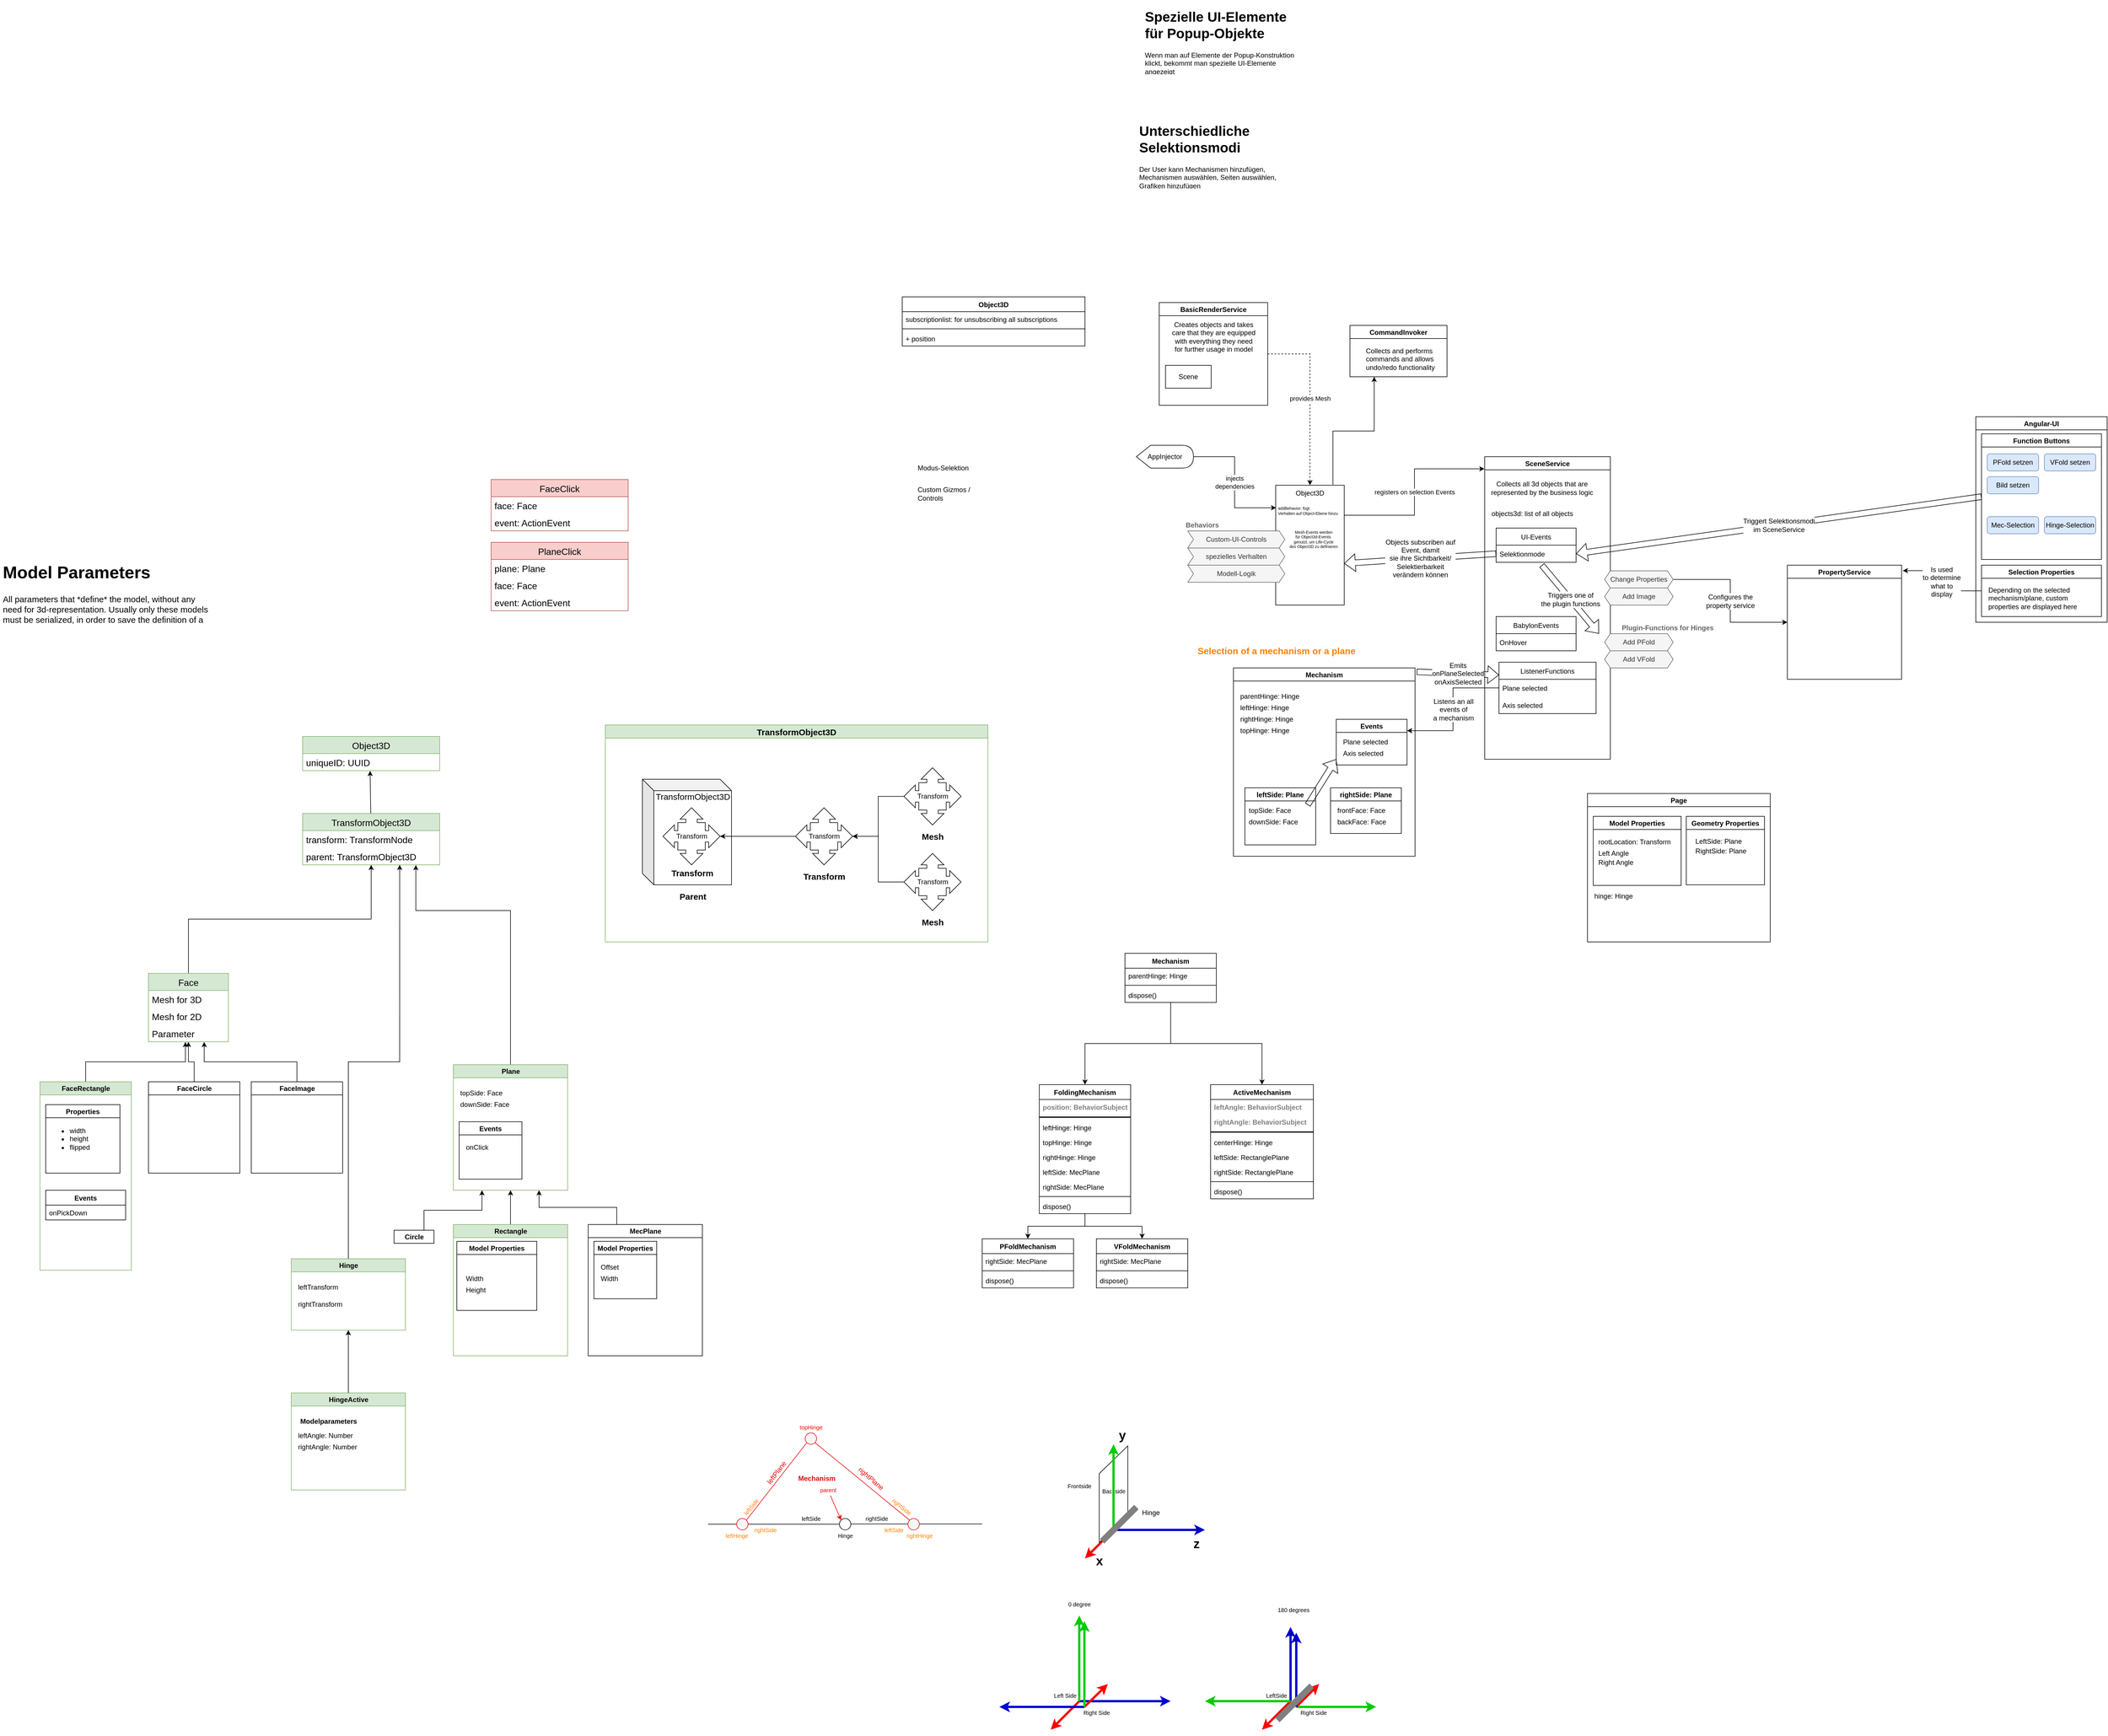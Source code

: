 <mxfile version="16.1.2" type="device"><diagram id="x8C7EC1SntKeoh5C8Yya" name="Seite-1"><mxGraphModel dx="3422" dy="1657" grid="1" gridSize="10" guides="1" tooltips="1" connect="1" arrows="1" fold="1" page="0" pageScale="1" pageWidth="827" pageHeight="1169" background="none" math="0" shadow="0"><root><mxCell id="0"/><mxCell id="1" parent="0"/><mxCell id="SB4XpjzKyrPllUwrVhyq-10" value="injects&lt;br&gt;dependencies" style="edgeStyle=orthogonalEdgeStyle;rounded=0;orthogonalLoop=1;jettySize=auto;html=1;entryX=0.006;entryY=0.188;entryDx=0;entryDy=0;exitX=1;exitY=0.5;exitDx=0;exitDy=0;exitPerimeter=0;entryPerimeter=0;" parent="1" source="GXqksI_5f42qqamiwKpD-1" target="SB4XpjzKyrPllUwrVhyq-9" edge="1"><mxGeometry relative="1" as="geometry"><mxPoint x="154" y="330" as="sourcePoint"/></mxGeometry></mxCell><mxCell id="SB4XpjzKyrPllUwrVhyq-14" value="provides Mesh" style="edgeStyle=orthogonalEdgeStyle;rounded=0;orthogonalLoop=1;jettySize=auto;html=1;dashed=1;" parent="1" source="SB4XpjzKyrPllUwrVhyq-2" target="SB4XpjzKyrPllUwrVhyq-9" edge="1"><mxGeometry relative="1" as="geometry"/></mxCell><mxCell id="SB4XpjzKyrPllUwrVhyq-2" value="BasicRenderService" style="swimlane;" parent="1" vertex="1"><mxGeometry x="80" y="50" width="190" height="180" as="geometry"><mxRectangle x="20" y="360" width="130" height="23" as="alternateBounds"/></mxGeometry></mxCell><mxCell id="SB4XpjzKyrPllUwrVhyq-12" value="Scene" style="rounded=0;whiteSpace=wrap;html=1;" parent="SB4XpjzKyrPllUwrVhyq-2" vertex="1"><mxGeometry x="11" y="110" width="80" height="40" as="geometry"/></mxCell><mxCell id="JH_VfaOhjDRfwwizOgO4-1" value="Creates objects and takes&lt;br&gt;care that they are equipped&lt;br&gt;with everything they need&lt;br&gt;for further usage in model" style="text;html=1;align=center;verticalAlign=middle;resizable=0;points=[];autosize=1;strokeColor=none;fillColor=none;" parent="SB4XpjzKyrPllUwrVhyq-2" vertex="1"><mxGeometry x="15" y="30" width="160" height="60" as="geometry"/></mxCell><mxCell id="SB4XpjzKyrPllUwrVhyq-16" value="registers on selection Events" style="edgeStyle=orthogonalEdgeStyle;rounded=0;orthogonalLoop=1;jettySize=auto;html=1;exitX=1;exitY=0.25;exitDx=0;exitDy=0;entryX=-0.002;entryY=0.04;entryDx=0;entryDy=0;entryPerimeter=0;" parent="1" source="SB4XpjzKyrPllUwrVhyq-9" target="SB4XpjzKyrPllUwrVhyq-15" edge="1"><mxGeometry relative="1" as="geometry"><mxPoint x="530" y="320" as="targetPoint"/></mxGeometry></mxCell><mxCell id="GXqksI_5f42qqamiwKpD-4" style="edgeStyle=orthogonalEdgeStyle;rounded=0;orthogonalLoop=1;jettySize=auto;html=1;exitX=0.835;exitY=-0.005;exitDx=0;exitDy=0;entryX=0.25;entryY=1;entryDx=0;entryDy=0;exitPerimeter=0;" parent="1" source="SB4XpjzKyrPllUwrVhyq-9" target="GXqksI_5f42qqamiwKpD-2" edge="1"><mxGeometry relative="1" as="geometry"><mxPoint x="480" y="180" as="targetPoint"/></mxGeometry></mxCell><mxCell id="SB4XpjzKyrPllUwrVhyq-9" value="Object3D" style="rounded=0;whiteSpace=wrap;html=1;verticalAlign=top;" parent="1" vertex="1"><mxGeometry x="284" y="370" width="120" height="210" as="geometry"/></mxCell><mxCell id="SB4XpjzKyrPllUwrVhyq-15" value="SceneService" style="swimlane;" parent="1" vertex="1"><mxGeometry x="650" y="320" width="220" height="530" as="geometry"><mxRectangle x="650" y="320" width="110" height="23" as="alternateBounds"/></mxGeometry></mxCell><mxCell id="9v5aGtKGS1VJyJrH9RXH-1" value="Collects all 3d objects that are&lt;br&gt;represented by the business logic&lt;br&gt;" style="text;html=1;align=center;verticalAlign=middle;resizable=0;points=[];autosize=1;strokeColor=none;fillColor=none;" parent="SB4XpjzKyrPllUwrVhyq-15" vertex="1"><mxGeometry x="5" y="40" width="190" height="30" as="geometry"/></mxCell><mxCell id="9v5aGtKGS1VJyJrH9RXH-2" value="objects3d: list of all objects" style="text;html=1;align=left;verticalAlign=middle;resizable=0;points=[];autosize=1;strokeColor=none;fillColor=none;" parent="SB4XpjzKyrPllUwrVhyq-15" vertex="1"><mxGeometry x="10" y="90" width="160" height="20" as="geometry"/></mxCell><mxCell id="Rs3RuRyoxJyOCO3Yy1rD-8" value="UI-Events" style="swimlane;fontStyle=0;childLayout=stackLayout;horizontal=1;startSize=30;horizontalStack=0;resizeParent=1;resizeParentMax=0;resizeLast=0;collapsible=1;marginBottom=0;" parent="SB4XpjzKyrPllUwrVhyq-15" vertex="1"><mxGeometry x="20" y="125" width="140" height="60" as="geometry"><mxRectangle x="20" y="125" width="70" height="30" as="alternateBounds"/></mxGeometry></mxCell><mxCell id="Rs3RuRyoxJyOCO3Yy1rD-9" value="Selektionmode" style="text;strokeColor=none;fillColor=none;align=left;verticalAlign=middle;spacingLeft=4;spacingRight=4;overflow=hidden;points=[[0,0.5],[1,0.5]];portConstraint=eastwest;rotatable=0;" parent="Rs3RuRyoxJyOCO3Yy1rD-8" vertex="1"><mxGeometry y="30" width="140" height="30" as="geometry"/></mxCell><mxCell id="Rs3RuRyoxJyOCO3Yy1rD-60" value="ListenerFunctions" style="swimlane;fontStyle=0;childLayout=stackLayout;horizontal=1;startSize=30;horizontalStack=0;resizeParent=1;resizeParentMax=0;resizeLast=0;collapsible=1;marginBottom=0;" parent="SB4XpjzKyrPllUwrVhyq-15" vertex="1"><mxGeometry x="25" y="360" width="170" height="90" as="geometry"><mxRectangle x="20" y="125" width="70" height="30" as="alternateBounds"/></mxGeometry></mxCell><mxCell id="Rs3RuRyoxJyOCO3Yy1rD-61" value="Plane selected" style="text;strokeColor=none;fillColor=none;align=left;verticalAlign=middle;spacingLeft=4;spacingRight=4;overflow=hidden;points=[[0,0.5],[1,0.5]];portConstraint=eastwest;rotatable=0;" parent="Rs3RuRyoxJyOCO3Yy1rD-60" vertex="1"><mxGeometry y="30" width="170" height="30" as="geometry"/></mxCell><mxCell id="Rs3RuRyoxJyOCO3Yy1rD-62" value="Axis selected" style="text;strokeColor=none;fillColor=none;align=left;verticalAlign=middle;spacingLeft=4;spacingRight=4;overflow=hidden;points=[[0,0.5],[1,0.5]];portConstraint=eastwest;rotatable=0;" parent="Rs3RuRyoxJyOCO3Yy1rD-60" vertex="1"><mxGeometry y="60" width="170" height="30" as="geometry"/></mxCell><mxCell id="OjFW5hw__QrpouD3a588-49" value="BabylonEvents" style="swimlane;fontStyle=0;childLayout=stackLayout;horizontal=1;startSize=30;horizontalStack=0;resizeParent=1;resizeParentMax=0;resizeLast=0;collapsible=1;marginBottom=0;" vertex="1" parent="SB4XpjzKyrPllUwrVhyq-15"><mxGeometry x="20" y="280" width="140" height="60" as="geometry"><mxRectangle x="20" y="125" width="70" height="30" as="alternateBounds"/></mxGeometry></mxCell><mxCell id="OjFW5hw__QrpouD3a588-50" value="OnHover" style="text;strokeColor=none;fillColor=none;align=left;verticalAlign=middle;spacingLeft=4;spacingRight=4;overflow=hidden;points=[[0,0.5],[1,0.5]];portConstraint=eastwest;rotatable=0;" vertex="1" parent="OjFW5hw__QrpouD3a588-49"><mxGeometry y="30" width="140" height="30" as="geometry"/></mxCell><mxCell id="OX0KNIsw70KvWBqBSf4D-1" value="Object3D" style="swimlane;fontStyle=1;align=center;verticalAlign=top;childLayout=stackLayout;horizontal=1;startSize=26;horizontalStack=0;resizeParent=1;resizeParentMax=0;resizeLast=0;collapsible=1;marginBottom=0;" parent="1" vertex="1"><mxGeometry x="-370" y="40" width="320" height="86" as="geometry"/></mxCell><mxCell id="OX0KNIsw70KvWBqBSf4D-2" value="subscriptionlist: for unsubscribing all subscriptions" style="text;strokeColor=none;fillColor=none;align=left;verticalAlign=top;spacingLeft=4;spacingRight=4;overflow=hidden;rotatable=0;points=[[0,0.5],[1,0.5]];portConstraint=eastwest;" parent="OX0KNIsw70KvWBqBSf4D-1" vertex="1"><mxGeometry y="26" width="320" height="26" as="geometry"/></mxCell><mxCell id="OX0KNIsw70KvWBqBSf4D-3" value="" style="line;strokeWidth=1;fillColor=none;align=left;verticalAlign=middle;spacingTop=-1;spacingLeft=3;spacingRight=3;rotatable=0;labelPosition=right;points=[];portConstraint=eastwest;" parent="OX0KNIsw70KvWBqBSf4D-1" vertex="1"><mxGeometry y="52" width="320" height="8" as="geometry"/></mxCell><mxCell id="OX0KNIsw70KvWBqBSf4D-4" value="+ position" style="text;strokeColor=none;fillColor=none;align=left;verticalAlign=top;spacingLeft=4;spacingRight=4;overflow=hidden;rotatable=0;points=[[0,0.5],[1,0.5]];portConstraint=eastwest;" parent="OX0KNIsw70KvWBqBSf4D-1" vertex="1"><mxGeometry y="60" width="320" height="26" as="geometry"/></mxCell><mxCell id="GXqksI_5f42qqamiwKpD-1" value="AppInjector" style="shape=display;whiteSpace=wrap;html=1;" parent="1" vertex="1"><mxGeometry x="40" y="300" width="100" height="40" as="geometry"/></mxCell><mxCell id="GXqksI_5f42qqamiwKpD-2" value="CommandInvoker" style="swimlane;" parent="1" vertex="1"><mxGeometry x="414" y="90" width="170" height="90" as="geometry"/></mxCell><mxCell id="GXqksI_5f42qqamiwKpD-3" value="Collects and performs commands and allows undo/redo functionality" style="text;html=1;strokeColor=none;fillColor=none;align=left;verticalAlign=top;whiteSpace=wrap;rounded=0;" parent="GXqksI_5f42qqamiwKpD-2" vertex="1"><mxGeometry x="26" y="31" width="130" height="50" as="geometry"/></mxCell><mxCell id="GXqksI_5f42qqamiwKpD-5" value="Modus-Selektion" style="text;html=1;align=left;verticalAlign=middle;resizable=0;points=[];autosize=1;strokeColor=none;fillColor=none;" parent="1" vertex="1"><mxGeometry x="-345" y="330" width="110" height="20" as="geometry"/></mxCell><mxCell id="GXqksI_5f42qqamiwKpD-6" value="Custom Gizmos / Controls" style="text;html=1;strokeColor=none;fillColor=none;align=left;verticalAlign=middle;whiteSpace=wrap;rounded=0;" parent="1" vertex="1"><mxGeometry x="-345" y="370" width="130" height="30" as="geometry"/></mxCell><mxCell id="9v5aGtKGS1VJyJrH9RXH-10" value="&lt;div style=&quot;text-align: left; font-size: 7px;&quot;&gt;&lt;span style=&quot;font-size: 7px;&quot;&gt;addBehavior: fügt&lt;/span&gt;&lt;/div&gt;&lt;div style=&quot;text-align: left; font-size: 7px;&quot;&gt;&lt;span style=&quot;font-size: 7px;&quot;&gt;Verhalten auf Object-Ebene hinzu&lt;/span&gt;&lt;/div&gt;" style="text;html=1;align=center;verticalAlign=middle;resizable=0;points=[];autosize=1;strokeColor=none;fillColor=none;fontSize=7;" parent="1" vertex="1"><mxGeometry x="280" y="405" width="120" height="20" as="geometry"/></mxCell><mxCell id="9v5aGtKGS1VJyJrH9RXH-12" value="Custom-UI-Controls" style="shape=step;perimeter=stepPerimeter;whiteSpace=wrap;html=1;fixedSize=1;fontSize=12;fillColor=#f5f5f5;fontColor=#333333;strokeColor=#666666;size=10.0;" parent="1" vertex="1"><mxGeometry x="130" y="450" width="170" height="30" as="geometry"/></mxCell><mxCell id="9v5aGtKGS1VJyJrH9RXH-14" value="spezielles Verhalten" style="shape=step;perimeter=stepPerimeter;whiteSpace=wrap;html=1;fixedSize=1;fontSize=12;fillColor=#f5f5f5;fontColor=#333333;strokeColor=#666666;size=10.0;" parent="1" vertex="1"><mxGeometry x="130" y="480" width="170" height="30" as="geometry"/></mxCell><mxCell id="9v5aGtKGS1VJyJrH9RXH-15" value="Modell-Logik" style="shape=step;perimeter=stepPerimeter;whiteSpace=wrap;html=1;fixedSize=1;fontSize=12;fillColor=#f5f5f5;fontColor=#333333;strokeColor=#666666;size=10.0;" parent="1" vertex="1"><mxGeometry x="130" y="510" width="170" height="30" as="geometry"/></mxCell><mxCell id="9v5aGtKGS1VJyJrH9RXH-16" value="Mesh-Events werden&lt;br style=&quot;font-size: 7px;&quot;&gt;für Object3d-Events&amp;nbsp;&lt;br style=&quot;font-size: 7px;&quot;&gt;genutzt, um Life-Cycle&lt;br style=&quot;font-size: 7px;&quot;&gt;des Object3D zu definieren" style="text;html=1;align=center;verticalAlign=middle;resizable=0;points=[];autosize=1;strokeColor=none;fillColor=none;fontSize=7;" parent="1" vertex="1"><mxGeometry x="300" y="445" width="100" height="40" as="geometry"/></mxCell><mxCell id="9v5aGtKGS1VJyJrH9RXH-17" value="Behaviors" style="text;html=1;align=center;verticalAlign=middle;resizable=0;points=[];autosize=1;strokeColor=none;fillColor=none;fontSize=12;fontStyle=1;fontColor=#666666;" parent="1" vertex="1"><mxGeometry x="120" y="430" width="70" height="20" as="geometry"/></mxCell><mxCell id="9v5aGtKGS1VJyJrH9RXH-18" value="Objects subscriben auf&lt;br&gt;Event, damit&lt;br&gt;sie ihre Sichtbarkeit/&lt;br&gt;Selektierbarkeit&lt;br&gt;verändern können" style="shape=flexArrow;endArrow=classic;html=1;rounded=0;fontSize=12;fontColor=#000000;entryX=0.999;entryY=0.652;entryDx=0;entryDy=0;entryPerimeter=0;exitX=0;exitY=0.5;exitDx=0;exitDy=0;" parent="1" source="Rs3RuRyoxJyOCO3Yy1rD-9" target="SB4XpjzKyrPllUwrVhyq-9" edge="1"><mxGeometry width="50" height="50" relative="1" as="geometry"><mxPoint x="650" y="520" as="sourcePoint"/><mxPoint x="410" y="530" as="targetPoint"/></mxGeometry></mxCell><mxCell id="Rs3RuRyoxJyOCO3Yy1rD-1" value="Angular-UI" style="swimlane;" parent="1" vertex="1"><mxGeometry x="1510" y="250" width="230" height="360" as="geometry"><mxRectangle x="1090" y="320" width="40" height="23" as="alternateBounds"/></mxGeometry></mxCell><mxCell id="Rs3RuRyoxJyOCO3Yy1rD-12" value="Function Buttons" style="swimlane;" parent="Rs3RuRyoxJyOCO3Yy1rD-1" vertex="1"><mxGeometry x="10" y="30" width="210" height="220" as="geometry"/></mxCell><mxCell id="Rs3RuRyoxJyOCO3Yy1rD-2" value="PFold setzen" style="rounded=1;whiteSpace=wrap;html=1;fillColor=#dae8fc;strokeColor=#6c8ebf;" parent="Rs3RuRyoxJyOCO3Yy1rD-12" vertex="1"><mxGeometry x="10" y="35" width="90" height="30" as="geometry"/></mxCell><mxCell id="Rs3RuRyoxJyOCO3Yy1rD-3" value="VFold setzen" style="rounded=1;whiteSpace=wrap;html=1;fillColor=#dae8fc;strokeColor=#6c8ebf;" parent="Rs3RuRyoxJyOCO3Yy1rD-12" vertex="1"><mxGeometry x="110" y="35" width="90" height="30" as="geometry"/></mxCell><mxCell id="Rs3RuRyoxJyOCO3Yy1rD-4" value="Bild setzen" style="rounded=1;whiteSpace=wrap;html=1;fillColor=#dae8fc;strokeColor=#6c8ebf;" parent="Rs3RuRyoxJyOCO3Yy1rD-12" vertex="1"><mxGeometry x="10" y="75" width="90" height="30" as="geometry"/></mxCell><mxCell id="Rs3RuRyoxJyOCO3Yy1rD-5" value="Mec-Selection" style="rounded=1;whiteSpace=wrap;html=1;fillColor=#dae8fc;strokeColor=#6c8ebf;" parent="Rs3RuRyoxJyOCO3Yy1rD-12" vertex="1"><mxGeometry x="10" y="145" width="90" height="30" as="geometry"/></mxCell><mxCell id="Rs3RuRyoxJyOCO3Yy1rD-6" value="Hinge-Selection" style="rounded=1;whiteSpace=wrap;html=1;fillColor=#dae8fc;strokeColor=#6c8ebf;" parent="Rs3RuRyoxJyOCO3Yy1rD-12" vertex="1"><mxGeometry x="110" y="145" width="90" height="30" as="geometry"/></mxCell><mxCell id="Rs3RuRyoxJyOCO3Yy1rD-14" value="Selection Properties" style="swimlane;" parent="Rs3RuRyoxJyOCO3Yy1rD-1" vertex="1"><mxGeometry x="10" y="260" width="210" height="90" as="geometry"/></mxCell><mxCell id="Rs3RuRyoxJyOCO3Yy1rD-20" value="Depending on the selected mechanism/plane, custom properties are displayed here" style="text;html=1;strokeColor=none;fillColor=none;align=left;verticalAlign=top;whiteSpace=wrap;rounded=0;" parent="Rs3RuRyoxJyOCO3Yy1rD-14" vertex="1"><mxGeometry x="10" y="30" width="190" height="60" as="geometry"/></mxCell><mxCell id="Rs3RuRyoxJyOCO3Yy1rD-7" value="Triggert Selektionsmodi&lt;br&gt;im SceneService" style="shape=flexArrow;endArrow=classic;html=1;rounded=0;fontSize=12;fontColor=#000000;exitX=0;exitY=0.5;exitDx=0;exitDy=0;entryX=1;entryY=0.5;entryDx=0;entryDy=0;" parent="1" source="Rs3RuRyoxJyOCO3Yy1rD-12" target="Rs3RuRyoxJyOCO3Yy1rD-9" edge="1"><mxGeometry width="50" height="50" relative="1" as="geometry"><mxPoint x="1000.0" y="430.0" as="sourcePoint"/><mxPoint x="850" y="430" as="targetPoint"/></mxGeometry></mxCell><mxCell id="Rs3RuRyoxJyOCO3Yy1rD-23" value="Mechanism" style="swimlane;" parent="1" vertex="1"><mxGeometry x="210" y="690" width="318" height="330" as="geometry"/></mxCell><mxCell id="Rs3RuRyoxJyOCO3Yy1rD-30" value="leftSide: Plane" style="swimlane;" parent="Rs3RuRyoxJyOCO3Yy1rD-23" vertex="1"><mxGeometry x="20" y="210" width="124" height="100" as="geometry"/></mxCell><mxCell id="Rs3RuRyoxJyOCO3Yy1rD-35" value="topSide: Face" style="text;html=1;align=left;verticalAlign=middle;resizable=0;points=[];autosize=1;strokeColor=none;fillColor=none;" parent="Rs3RuRyoxJyOCO3Yy1rD-30" vertex="1"><mxGeometry x="5" y="30" width="90" height="20" as="geometry"/></mxCell><mxCell id="Rs3RuRyoxJyOCO3Yy1rD-36" value="downSide: Face" style="text;html=1;align=left;verticalAlign=middle;resizable=0;points=[];autosize=1;strokeColor=none;fillColor=none;" parent="Rs3RuRyoxJyOCO3Yy1rD-30" vertex="1"><mxGeometry x="5" y="50" width="100" height="20" as="geometry"/></mxCell><mxCell id="Rs3RuRyoxJyOCO3Yy1rD-31" value="rightSide: Plane" style="swimlane;" parent="Rs3RuRyoxJyOCO3Yy1rD-23" vertex="1"><mxGeometry x="170" y="210" width="124" height="80" as="geometry"/></mxCell><mxCell id="Rs3RuRyoxJyOCO3Yy1rD-37" value="frontFace: Face" style="text;html=1;align=left;verticalAlign=middle;resizable=0;points=[];autosize=1;strokeColor=none;fillColor=none;" parent="Rs3RuRyoxJyOCO3Yy1rD-31" vertex="1"><mxGeometry x="10" y="30" width="100" height="20" as="geometry"/></mxCell><mxCell id="Rs3RuRyoxJyOCO3Yy1rD-38" value="backFace: Face" style="text;html=1;align=left;verticalAlign=middle;resizable=0;points=[];autosize=1;strokeColor=none;fillColor=none;" parent="Rs3RuRyoxJyOCO3Yy1rD-31" vertex="1"><mxGeometry x="10" y="50" width="100" height="20" as="geometry"/></mxCell><mxCell id="Rs3RuRyoxJyOCO3Yy1rD-33" value="parentHinge: Hinge" style="text;html=1;align=left;verticalAlign=middle;resizable=0;points=[];autosize=1;strokeColor=none;fillColor=none;" parent="Rs3RuRyoxJyOCO3Yy1rD-23" vertex="1"><mxGeometry x="10" y="40" width="120" height="20" as="geometry"/></mxCell><mxCell id="Rs3RuRyoxJyOCO3Yy1rD-39" value="leftHinge: Hinge" style="text;html=1;align=left;verticalAlign=middle;resizable=0;points=[];autosize=1;strokeColor=none;fillColor=none;" parent="Rs3RuRyoxJyOCO3Yy1rD-23" vertex="1"><mxGeometry x="10" y="60" width="100" height="20" as="geometry"/></mxCell><mxCell id="Rs3RuRyoxJyOCO3Yy1rD-40" value="rightHinge: Hinge" style="text;html=1;align=left;verticalAlign=middle;resizable=0;points=[];autosize=1;strokeColor=none;fillColor=none;" parent="Rs3RuRyoxJyOCO3Yy1rD-23" vertex="1"><mxGeometry x="10" y="80" width="110" height="20" as="geometry"/></mxCell><mxCell id="Rs3RuRyoxJyOCO3Yy1rD-41" value="topHinge: Hinge" style="text;html=1;align=left;verticalAlign=middle;resizable=0;points=[];autosize=1;strokeColor=none;fillColor=none;" parent="Rs3RuRyoxJyOCO3Yy1rD-23" vertex="1"><mxGeometry x="10" y="100" width="100" height="20" as="geometry"/></mxCell><mxCell id="Rs3RuRyoxJyOCO3Yy1rD-42" value="" style="shape=flexArrow;endArrow=classic;html=1;rounded=0;fontSize=16;fontColor=#FF8000;" parent="Rs3RuRyoxJyOCO3Yy1rD-23" edge="1"><mxGeometry width="50" height="50" relative="1" as="geometry"><mxPoint x="130" y="240" as="sourcePoint"/><mxPoint x="180" y="160" as="targetPoint"/></mxGeometry></mxCell><mxCell id="Rs3RuRyoxJyOCO3Yy1rD-43" value="Events" style="swimlane;" parent="Rs3RuRyoxJyOCO3Yy1rD-23" vertex="1"><mxGeometry x="180" y="90" width="124" height="80" as="geometry"/></mxCell><mxCell id="Rs3RuRyoxJyOCO3Yy1rD-44" value="Plane selected" style="text;html=1;align=left;verticalAlign=middle;resizable=0;points=[];autosize=1;strokeColor=none;fillColor=none;" parent="Rs3RuRyoxJyOCO3Yy1rD-43" vertex="1"><mxGeometry x="10" y="30" width="90" height="20" as="geometry"/></mxCell><mxCell id="Rs3RuRyoxJyOCO3Yy1rD-45" value="Axis selected" style="text;html=1;align=left;verticalAlign=middle;resizable=0;points=[];autosize=1;strokeColor=none;fillColor=none;" parent="Rs3RuRyoxJyOCO3Yy1rD-43" vertex="1"><mxGeometry x="10" y="50" width="90" height="20" as="geometry"/></mxCell><mxCell id="Rs3RuRyoxJyOCO3Yy1rD-34" value="Selection of a mechanism or a plane" style="text;html=1;align=center;verticalAlign=middle;resizable=0;points=[];autosize=1;strokeColor=none;fillColor=none;fontStyle=1;fontSize=16;fontColor=#FF8000;" parent="1" vertex="1"><mxGeometry x="140" y="650" width="290" height="20" as="geometry"/></mxCell><mxCell id="Rs3RuRyoxJyOCO3Yy1rD-57" value="" style="edgeStyle=orthogonalEdgeStyle;rounded=0;orthogonalLoop=1;jettySize=auto;html=1;fontSize=16;fontColor=#000000;exitX=0.5;exitY=0;exitDx=0;exitDy=0;" parent="1" source="Rs3RuRyoxJyOCO3Yy1rD-49" target="Rs3RuRyoxJyOCO3Yy1rD-53" edge="1"><mxGeometry relative="1" as="geometry"/></mxCell><mxCell id="Rs3RuRyoxJyOCO3Yy1rD-49" value="Face" style="swimlane;fontStyle=0;childLayout=stackLayout;horizontal=1;startSize=30;horizontalStack=0;resizeParent=1;resizeParentMax=0;resizeLast=0;collapsible=1;marginBottom=0;fontSize=16;fillColor=#d5e8d4;strokeColor=#82b366;" parent="1" vertex="1"><mxGeometry x="-1690" y="1225" width="140" height="120" as="geometry"/></mxCell><mxCell id="Rs3RuRyoxJyOCO3Yy1rD-50" value="Mesh for 3D" style="text;strokeColor=none;fillColor=none;align=left;verticalAlign=middle;spacingLeft=4;spacingRight=4;overflow=hidden;points=[[0,0.5],[1,0.5]];portConstraint=eastwest;rotatable=0;fontSize=16;fontColor=#000000;" parent="Rs3RuRyoxJyOCO3Yy1rD-49" vertex="1"><mxGeometry y="30" width="140" height="30" as="geometry"/></mxCell><mxCell id="Rs3RuRyoxJyOCO3Yy1rD-51" value="Mesh for 2D" style="text;strokeColor=none;fillColor=none;align=left;verticalAlign=middle;spacingLeft=4;spacingRight=4;overflow=hidden;points=[[0,0.5],[1,0.5]];portConstraint=eastwest;rotatable=0;fontSize=16;fontColor=#000000;" parent="Rs3RuRyoxJyOCO3Yy1rD-49" vertex="1"><mxGeometry y="60" width="140" height="30" as="geometry"/></mxCell><mxCell id="Rs3RuRyoxJyOCO3Yy1rD-52" value="Parameter" style="text;strokeColor=none;fillColor=none;align=left;verticalAlign=middle;spacingLeft=4;spacingRight=4;overflow=hidden;points=[[0,0.5],[1,0.5]];portConstraint=eastwest;rotatable=0;fontSize=16;fontColor=#000000;" parent="Rs3RuRyoxJyOCO3Yy1rD-49" vertex="1"><mxGeometry y="90" width="140" height="30" as="geometry"/></mxCell><mxCell id="qUF00yEmzz3zuaPKfHZy-35" style="edgeStyle=none;rounded=0;orthogonalLoop=1;jettySize=auto;html=1;fontSize=10;fontColor=#FF8000;strokeColor=#000000;entryX=0.492;entryY=1.013;entryDx=0;entryDy=0;entryPerimeter=0;" parent="1" source="Rs3RuRyoxJyOCO3Yy1rD-53" target="qUF00yEmzz3zuaPKfHZy-33" edge="1"><mxGeometry relative="1" as="geometry"><mxPoint x="-1300" y="865" as="targetPoint"/></mxGeometry></mxCell><mxCell id="Rs3RuRyoxJyOCO3Yy1rD-53" value="TransformObject3D" style="swimlane;fontStyle=0;childLayout=stackLayout;horizontal=1;startSize=30;horizontalStack=0;resizeParent=1;resizeParentMax=0;resizeLast=0;collapsible=1;marginBottom=0;fontSize=16;fillColor=#d5e8d4;strokeColor=#82b366;" parent="1" vertex="1"><mxGeometry x="-1420" y="945" width="240" height="90" as="geometry"/></mxCell><mxCell id="Rs3RuRyoxJyOCO3Yy1rD-54" value="transform: TransformNode" style="text;strokeColor=none;fillColor=none;align=left;verticalAlign=middle;spacingLeft=4;spacingRight=4;overflow=hidden;points=[[0,0.5],[1,0.5]];portConstraint=eastwest;rotatable=0;fontSize=16;fontColor=#000000;" parent="Rs3RuRyoxJyOCO3Yy1rD-53" vertex="1"><mxGeometry y="30" width="240" height="30" as="geometry"/></mxCell><mxCell id="qUF00yEmzz3zuaPKfHZy-36" value="parent: TransformObject3D" style="text;strokeColor=none;fillColor=none;align=left;verticalAlign=middle;spacingLeft=4;spacingRight=4;overflow=hidden;points=[[0,0.5],[1,0.5]];portConstraint=eastwest;rotatable=0;fontSize=16;fontColor=#000000;" parent="Rs3RuRyoxJyOCO3Yy1rD-53" vertex="1"><mxGeometry y="60" width="240" height="30" as="geometry"/></mxCell><mxCell id="Rs3RuRyoxJyOCO3Yy1rD-59" value="Emits&lt;br&gt;onPlaneSelected&lt;br&gt;onAxisSelected" style="shape=flexArrow;endArrow=classic;html=1;rounded=0;fontSize=12;fontColor=#000000;exitX=1.009;exitY=0.021;exitDx=0;exitDy=0;exitPerimeter=0;entryX=0;entryY=0.25;entryDx=0;entryDy=0;" parent="1" source="Rs3RuRyoxJyOCO3Yy1rD-23" target="Rs3RuRyoxJyOCO3Yy1rD-60" edge="1"><mxGeometry width="50" height="50" relative="1" as="geometry"><mxPoint x="534" y="750" as="sourcePoint"/><mxPoint x="640" y="620" as="targetPoint"/></mxGeometry></mxCell><mxCell id="Rs3RuRyoxJyOCO3Yy1rD-64" value="Listens an all&lt;br&gt;events of&lt;br&gt;a mechanism" style="edgeStyle=orthogonalEdgeStyle;rounded=0;orthogonalLoop=1;jettySize=auto;html=1;entryX=1;entryY=0.25;entryDx=0;entryDy=0;fontSize=12;fontColor=#000000;" parent="1" source="Rs3RuRyoxJyOCO3Yy1rD-60" target="Rs3RuRyoxJyOCO3Yy1rD-43" edge="1"><mxGeometry relative="1" as="geometry"/></mxCell><mxCell id="Rs3RuRyoxJyOCO3Yy1rD-66" value="Add PFold" style="shape=hexagon;perimeter=hexagonPerimeter2;whiteSpace=wrap;html=1;fixedSize=1;fontSize=12;fontColor=#333333;fillColor=#f5f5f5;strokeColor=#666666;size=10;" parent="1" vertex="1"><mxGeometry x="860" y="630" width="120" height="30" as="geometry"/></mxCell><mxCell id="Rs3RuRyoxJyOCO3Yy1rD-68" value="Add VFold" style="shape=hexagon;perimeter=hexagonPerimeter2;whiteSpace=wrap;html=1;fixedSize=1;fontSize=12;fontColor=#333333;fillColor=#f5f5f5;strokeColor=#666666;size=10;" parent="1" vertex="1"><mxGeometry x="860" y="660" width="120" height="30" as="geometry"/></mxCell><mxCell id="Rs3RuRyoxJyOCO3Yy1rD-69" value="Plugin-Functions for Hinges" style="text;html=1;align=center;verticalAlign=middle;resizable=0;points=[];autosize=1;strokeColor=none;fillColor=none;fontSize=12;fontStyle=1;fontColor=#666666;" parent="1" vertex="1"><mxGeometry x="880" y="610" width="180" height="20" as="geometry"/></mxCell><mxCell id="Rs3RuRyoxJyOCO3Yy1rD-70" value="Add Image" style="shape=hexagon;perimeter=hexagonPerimeter2;whiteSpace=wrap;html=1;fixedSize=1;fontSize=12;fontColor=#333333;fillColor=#f5f5f5;strokeColor=#666666;size=10;" parent="1" vertex="1"><mxGeometry x="860" y="550" width="120" height="30" as="geometry"/></mxCell><mxCell id="Rs3RuRyoxJyOCO3Yy1rD-73" value="Configures the&lt;br&gt;property service" style="edgeStyle=orthogonalEdgeStyle;rounded=0;orthogonalLoop=1;jettySize=auto;html=1;entryX=0;entryY=0.5;entryDx=0;entryDy=0;fontSize=12;fontColor=#000000;" parent="1" source="Rs3RuRyoxJyOCO3Yy1rD-71" target="Rs3RuRyoxJyOCO3Yy1rD-72" edge="1"><mxGeometry relative="1" as="geometry"/></mxCell><mxCell id="Rs3RuRyoxJyOCO3Yy1rD-71" value="Change Properties" style="shape=hexagon;perimeter=hexagonPerimeter2;whiteSpace=wrap;html=1;fixedSize=1;fontSize=12;fontColor=#333333;fillColor=#f5f5f5;strokeColor=#666666;size=10;" parent="1" vertex="1"><mxGeometry x="860" y="520" width="120" height="30" as="geometry"/></mxCell><mxCell id="Rs3RuRyoxJyOCO3Yy1rD-72" value="PropertyService" style="swimlane;fontSize=12;fontColor=#000000;" parent="1" vertex="1"><mxGeometry x="1180" y="510" width="200" height="200" as="geometry"/></mxCell><mxCell id="Rs3RuRyoxJyOCO3Yy1rD-74" value="Is used&lt;br&gt;to determine&lt;br&gt;what to&lt;br&gt;display" style="edgeStyle=orthogonalEdgeStyle;rounded=0;orthogonalLoop=1;jettySize=auto;html=1;entryX=1.011;entryY=0.048;entryDx=0;entryDy=0;entryPerimeter=0;fontSize=12;fontColor=#000000;" parent="1" source="Rs3RuRyoxJyOCO3Yy1rD-14" target="Rs3RuRyoxJyOCO3Yy1rD-72" edge="1"><mxGeometry relative="1" as="geometry"/></mxCell><mxCell id="XP7HlW42PQD9rm4XuGTC-1" value="Triggers one of&lt;br&gt;the plugin functions" style="shape=flexArrow;endArrow=classic;html=1;rounded=0;fontSize=12;fontColor=#000000;" parent="1" edge="1"><mxGeometry width="50" height="50" relative="1" as="geometry"><mxPoint x="750" y="510" as="sourcePoint"/><mxPoint x="850" y="630" as="targetPoint"/></mxGeometry></mxCell><mxCell id="XP7HlW42PQD9rm4XuGTC-2" value="Page" style="swimlane;" parent="1" vertex="1"><mxGeometry x="830" y="910" width="320" height="260" as="geometry"/></mxCell><mxCell id="XP7HlW42PQD9rm4XuGTC-3" value="hinge: Hinge" style="text;html=1;align=left;verticalAlign=middle;resizable=0;points=[];autosize=1;strokeColor=none;fillColor=none;" parent="XP7HlW42PQD9rm4XuGTC-2" vertex="1"><mxGeometry x="10" y="170" width="80" height="20" as="geometry"/></mxCell><mxCell id="XP7HlW42PQD9rm4XuGTC-7" value="Model Properties" style="swimlane;" parent="XP7HlW42PQD9rm4XuGTC-2" vertex="1"><mxGeometry x="10" y="40" width="154" height="121" as="geometry"/></mxCell><mxCell id="XP7HlW42PQD9rm4XuGTC-8" value="rootLocation: Transform" style="text;html=1;align=left;verticalAlign=top;resizable=0;points=[];autosize=1;strokeColor=none;fillColor=none;" parent="XP7HlW42PQD9rm4XuGTC-7" vertex="1"><mxGeometry x="7" y="30.5" width="140" height="20" as="geometry"/></mxCell><mxCell id="XP7HlW42PQD9rm4XuGTC-9" value="Left Angle" style="text;html=1;align=left;verticalAlign=top;resizable=0;points=[];autosize=1;strokeColor=none;fillColor=none;" parent="XP7HlW42PQD9rm4XuGTC-7" vertex="1"><mxGeometry x="7" y="50.5" width="70" height="20" as="geometry"/></mxCell><mxCell id="XP7HlW42PQD9rm4XuGTC-12" value="Right Angle" style="text;html=1;align=left;verticalAlign=middle;resizable=0;points=[];autosize=1;strokeColor=none;fillColor=none;" parent="XP7HlW42PQD9rm4XuGTC-7" vertex="1"><mxGeometry x="7" y="70.5" width="80" height="20" as="geometry"/></mxCell><mxCell id="XP7HlW42PQD9rm4XuGTC-13" value="Geometry Properties" style="swimlane;" parent="XP7HlW42PQD9rm4XuGTC-2" vertex="1"><mxGeometry x="173" y="40" width="137" height="120" as="geometry"/></mxCell><mxCell id="XP7HlW42PQD9rm4XuGTC-15" value="LeftSide: Plane" style="text;html=1;align=left;verticalAlign=top;resizable=0;points=[];autosize=1;strokeColor=none;fillColor=none;" parent="XP7HlW42PQD9rm4XuGTC-13" vertex="1"><mxGeometry x="14" y="30" width="100" height="20" as="geometry"/></mxCell><mxCell id="XP7HlW42PQD9rm4XuGTC-16" value="RightSide: Plane" style="text;html=1;align=left;verticalAlign=middle;resizable=0;points=[];autosize=1;strokeColor=none;fillColor=none;" parent="XP7HlW42PQD9rm4XuGTC-13" vertex="1"><mxGeometry x="14" y="50.5" width="100" height="20" as="geometry"/></mxCell><mxCell id="lNEiEO4XuIgD7ySPEMnv-6" style="edgeStyle=orthogonalEdgeStyle;rounded=0;orthogonalLoop=1;jettySize=auto;html=1;exitX=0.5;exitY=0;exitDx=0;exitDy=0;entryX=0.826;entryY=1.011;entryDx=0;entryDy=0;entryPerimeter=0;" parent="1" source="XP7HlW42PQD9rm4XuGTC-17" target="qUF00yEmzz3zuaPKfHZy-36" edge="1"><mxGeometry relative="1" as="geometry"><Array as="points"><mxPoint x="-1056" y="1115"/><mxPoint x="-1222" y="1115"/></Array></mxGeometry></mxCell><mxCell id="XP7HlW42PQD9rm4XuGTC-17" value="Plane" style="swimlane;fillColor=#d5e8d4;html=1;strokeColor=#82b366;" parent="1" vertex="1"><mxGeometry x="-1156" y="1385" width="200" height="220" as="geometry"/></mxCell><mxCell id="XP7HlW42PQD9rm4XuGTC-18" value="topSide: Face" style="text;html=1;align=left;verticalAlign=middle;resizable=0;points=[];autosize=1;strokeColor=none;fillColor=none;" parent="XP7HlW42PQD9rm4XuGTC-17" vertex="1"><mxGeometry x="10" y="40" width="90" height="20" as="geometry"/></mxCell><mxCell id="XP7HlW42PQD9rm4XuGTC-19" value="downSide: Face" style="text;html=1;align=left;verticalAlign=middle;resizable=0;points=[];autosize=1;strokeColor=none;fillColor=none;" parent="XP7HlW42PQD9rm4XuGTC-17" vertex="1"><mxGeometry x="10" y="60" width="100" height="20" as="geometry"/></mxCell><mxCell id="XP7HlW42PQD9rm4XuGTC-41" value="Events" style="swimlane;" parent="XP7HlW42PQD9rm4XuGTC-17" vertex="1"><mxGeometry x="10" y="100" width="110" height="100.5" as="geometry"/></mxCell><mxCell id="XP7HlW42PQD9rm4XuGTC-43" value="onClick" style="text;html=1;align=left;verticalAlign=top;resizable=0;points=[];autosize=1;strokeColor=none;fillColor=none;" parent="XP7HlW42PQD9rm4XuGTC-41" vertex="1"><mxGeometry x="10" y="31" width="50" height="20" as="geometry"/></mxCell><mxCell id="XP7HlW42PQD9rm4XuGTC-29" style="edgeStyle=orthogonalEdgeStyle;rounded=0;orthogonalLoop=1;jettySize=auto;html=1;entryX=0.5;entryY=1;entryDx=0;entryDy=0;" parent="1" source="XP7HlW42PQD9rm4XuGTC-20" target="XP7HlW42PQD9rm4XuGTC-17" edge="1"><mxGeometry relative="1" as="geometry"/></mxCell><mxCell id="XP7HlW42PQD9rm4XuGTC-20" value="Rectangle" style="swimlane;fillColor=#d5e8d4;html=1;strokeColor=#82b366;" parent="1" vertex="1"><mxGeometry x="-1156" y="1665" width="200" height="230" as="geometry"/></mxCell><mxCell id="XP7HlW42PQD9rm4XuGTC-23" value="Model Properties" style="swimlane;" parent="XP7HlW42PQD9rm4XuGTC-20" vertex="1"><mxGeometry x="6" y="29.5" width="140" height="121" as="geometry"/></mxCell><mxCell id="XP7HlW42PQD9rm4XuGTC-25" value="Width" style="text;html=1;align=left;verticalAlign=top;resizable=0;points=[];autosize=1;strokeColor=none;fillColor=none;" parent="XP7HlW42PQD9rm4XuGTC-23" vertex="1"><mxGeometry x="14" y="51" width="50" height="20" as="geometry"/></mxCell><mxCell id="XP7HlW42PQD9rm4XuGTC-27" value="Height" style="text;html=1;align=left;verticalAlign=top;resizable=0;points=[];autosize=1;strokeColor=none;fillColor=none;" parent="XP7HlW42PQD9rm4XuGTC-23" vertex="1"><mxGeometry x="14" y="71" width="50" height="20" as="geometry"/></mxCell><mxCell id="XP7HlW42PQD9rm4XuGTC-32" style="edgeStyle=orthogonalEdgeStyle;rounded=0;orthogonalLoop=1;jettySize=auto;html=1;exitX=0.75;exitY=0;exitDx=0;exitDy=0;entryX=0.25;entryY=1;entryDx=0;entryDy=0;" parent="1" source="XP7HlW42PQD9rm4XuGTC-30" target="XP7HlW42PQD9rm4XuGTC-17" edge="1"><mxGeometry relative="1" as="geometry"/></mxCell><mxCell id="XP7HlW42PQD9rm4XuGTC-30" value="Circle" style="swimlane;fillColor=none;gradientColor=none;html=1;" parent="1" vertex="1" collapsed="1"><mxGeometry x="-1260" y="1675" width="70" height="23" as="geometry"><mxRectangle x="-300" y="1390" width="200" height="230" as="alternateBounds"/></mxGeometry></mxCell><mxCell id="lNEiEO4XuIgD7ySPEMnv-3" style="edgeStyle=orthogonalEdgeStyle;rounded=0;orthogonalLoop=1;jettySize=auto;html=1;entryX=0.462;entryY=1.01;entryDx=0;entryDy=0;entryPerimeter=0;" parent="1" source="XP7HlW42PQD9rm4XuGTC-33" target="Rs3RuRyoxJyOCO3Yy1rD-52" edge="1"><mxGeometry relative="1" as="geometry"/></mxCell><mxCell id="XP7HlW42PQD9rm4XuGTC-33" value="FaceRectangle" style="swimlane;fillColor=#d5e8d4;html=1;strokeColor=#82b366;" parent="1" vertex="1"><mxGeometry x="-1880" y="1415" width="160" height="330" as="geometry"><mxRectangle x="-790" y="1140" width="120" height="23" as="alternateBounds"/></mxGeometry></mxCell><mxCell id="iNmdUEGV4uB_oUZ_4Rq4-2" value="Properties" style="swimlane;" parent="XP7HlW42PQD9rm4XuGTC-33" vertex="1"><mxGeometry x="10" y="40" width="130" height="120" as="geometry"/></mxCell><mxCell id="iNmdUEGV4uB_oUZ_4Rq4-1" value="&lt;ul&gt;&lt;li&gt;width&lt;/li&gt;&lt;li&gt;height&lt;/li&gt;&lt;li&gt;flipped&lt;/li&gt;&lt;/ul&gt;" style="text;html=1;align=left;verticalAlign=middle;resizable=0;points=[];autosize=1;strokeColor=none;fillColor=none;" parent="iNmdUEGV4uB_oUZ_4Rq4-2" vertex="1"><mxGeometry y="25" width="90" height="70" as="geometry"/></mxCell><mxCell id="wJpjpCF_D8xwtf2-3nk4-18" value="Events" style="swimlane;fontStyle=1;childLayout=stackLayout;horizontal=1;startSize=26;fillColor=none;horizontalStack=0;resizeParent=1;resizeParentMax=0;resizeLast=0;collapsible=1;marginBottom=0;" parent="XP7HlW42PQD9rm4XuGTC-33" vertex="1"><mxGeometry x="10" y="190" width="140" height="52" as="geometry"/></mxCell><mxCell id="wJpjpCF_D8xwtf2-3nk4-19" value="onPickDown" style="text;strokeColor=none;fillColor=none;align=left;verticalAlign=top;spacingLeft=4;spacingRight=4;overflow=hidden;rotatable=0;points=[[0,0.5],[1,0.5]];portConstraint=eastwest;" parent="wJpjpCF_D8xwtf2-3nk4-18" vertex="1"><mxGeometry y="26" width="140" height="26" as="geometry"/></mxCell><mxCell id="XP7HlW42PQD9rm4XuGTC-35" style="edgeStyle=orthogonalEdgeStyle;rounded=0;orthogonalLoop=1;jettySize=auto;html=1;exitX=0.25;exitY=0;exitDx=0;exitDy=0;entryX=0.75;entryY=1;entryDx=0;entryDy=0;" parent="1" source="XP7HlW42PQD9rm4XuGTC-34" target="XP7HlW42PQD9rm4XuGTC-17" edge="1"><mxGeometry relative="1" as="geometry"><mxPoint x="-990" y="1605" as="targetPoint"/></mxGeometry></mxCell><mxCell id="XP7HlW42PQD9rm4XuGTC-34" value="MecPlane" style="swimlane;fillColor=none;gradientColor=none;html=1;" parent="1" vertex="1"><mxGeometry x="-920" y="1665" width="200" height="230" as="geometry"/></mxCell><mxCell id="XP7HlW42PQD9rm4XuGTC-36" value="Model Properties" style="swimlane;" parent="XP7HlW42PQD9rm4XuGTC-34" vertex="1"><mxGeometry x="10" y="29.5" width="110" height="100.5" as="geometry"/></mxCell><mxCell id="XP7HlW42PQD9rm4XuGTC-38" value="Width" style="text;html=1;align=left;verticalAlign=top;resizable=0;points=[];autosize=1;strokeColor=none;fillColor=none;" parent="XP7HlW42PQD9rm4XuGTC-36" vertex="1"><mxGeometry x="10" y="51" width="50" height="20" as="geometry"/></mxCell><mxCell id="XP7HlW42PQD9rm4XuGTC-40" value="Offset" style="text;html=1;align=left;verticalAlign=top;resizable=0;points=[];autosize=1;strokeColor=none;fillColor=none;" parent="XP7HlW42PQD9rm4XuGTC-36" vertex="1"><mxGeometry x="10" y="31" width="50" height="20" as="geometry"/></mxCell><mxCell id="lNEiEO4XuIgD7ySPEMnv-4" style="edgeStyle=orthogonalEdgeStyle;rounded=0;orthogonalLoop=1;jettySize=auto;html=1;entryX=0.5;entryY=1;entryDx=0;entryDy=0;entryPerimeter=0;" parent="1" source="lNEiEO4XuIgD7ySPEMnv-1" target="Rs3RuRyoxJyOCO3Yy1rD-52" edge="1"><mxGeometry relative="1" as="geometry"/></mxCell><mxCell id="lNEiEO4XuIgD7ySPEMnv-1" value="FaceCircle" style="swimlane;fillColor=none;gradientColor=none;html=1;" parent="1" vertex="1"><mxGeometry x="-1690" y="1415" width="160" height="160" as="geometry"/></mxCell><mxCell id="lNEiEO4XuIgD7ySPEMnv-5" style="edgeStyle=orthogonalEdgeStyle;rounded=0;orthogonalLoop=1;jettySize=auto;html=1;entryX=0.697;entryY=1.01;entryDx=0;entryDy=0;entryPerimeter=0;" parent="1" source="lNEiEO4XuIgD7ySPEMnv-2" target="Rs3RuRyoxJyOCO3Yy1rD-52" edge="1"><mxGeometry relative="1" as="geometry"/></mxCell><mxCell id="lNEiEO4XuIgD7ySPEMnv-2" value="FaceImage" style="swimlane;fillColor=none;gradientColor=none;html=1;" parent="1" vertex="1"><mxGeometry x="-1510" y="1415" width="160" height="160" as="geometry"/></mxCell><mxCell id="qUF00yEmzz3zuaPKfHZy-7" style="edgeStyle=orthogonalEdgeStyle;rounded=0;orthogonalLoop=1;jettySize=auto;html=1;entryX=0.708;entryY=1;entryDx=0;entryDy=0;entryPerimeter=0;" parent="1" source="qUF00yEmzz3zuaPKfHZy-1" target="qUF00yEmzz3zuaPKfHZy-36" edge="1"><mxGeometry relative="1" as="geometry"/></mxCell><mxCell id="qUF00yEmzz3zuaPKfHZy-1" value="Hinge" style="swimlane;html=1;fillColor=#d5e8d4;strokeColor=#82b366;" parent="1" vertex="1"><mxGeometry x="-1440" y="1725" width="200" height="125" as="geometry"/></mxCell><mxCell id="qUF00yEmzz3zuaPKfHZy-3" value="leftTransform" style="text;html=1;align=left;verticalAlign=middle;resizable=0;points=[];autosize=1;strokeColor=none;fillColor=none;" parent="qUF00yEmzz3zuaPKfHZy-1" vertex="1"><mxGeometry x="10" y="40" width="90" height="20" as="geometry"/></mxCell><mxCell id="CTVOirBM0tuuAFONXJV7-29" value="rightTransform" style="text;html=1;align=left;verticalAlign=middle;resizable=0;points=[];autosize=1;strokeColor=none;fillColor=none;" parent="qUF00yEmzz3zuaPKfHZy-1" vertex="1"><mxGeometry x="10" y="70" width="90" height="20" as="geometry"/></mxCell><mxCell id="qUF00yEmzz3zuaPKfHZy-9" value="" style="ellipse;whiteSpace=wrap;html=1;aspect=fixed;" parent="1" vertex="1"><mxGeometry x="-480" y="2180" width="20" height="20" as="geometry"/></mxCell><mxCell id="qUF00yEmzz3zuaPKfHZy-10" value="" style="endArrow=none;html=1;rounded=0;entryX=0;entryY=0.5;entryDx=0;entryDy=0;" parent="1" target="qUF00yEmzz3zuaPKfHZy-9" edge="1"><mxGeometry width="50" height="50" relative="1" as="geometry"><mxPoint x="-710" y="2190" as="sourcePoint"/><mxPoint x="-680" y="2150" as="targetPoint"/></mxGeometry></mxCell><mxCell id="qUF00yEmzz3zuaPKfHZy-11" value="" style="endArrow=none;html=1;rounded=0;entryX=0;entryY=0.5;entryDx=0;entryDy=0;" parent="1" edge="1"><mxGeometry width="50" height="50" relative="1" as="geometry"><mxPoint x="-460" y="2189.58" as="sourcePoint"/><mxPoint x="-230" y="2189.58" as="targetPoint"/></mxGeometry></mxCell><mxCell id="qUF00yEmzz3zuaPKfHZy-12" value="" style="ellipse;whiteSpace=wrap;html=1;aspect=fixed;fillColor=#f5f5f5;fontColor=#333333;strokeColor=#E60909;" parent="1" vertex="1"><mxGeometry x="-660" y="2180" width="20" height="20" as="geometry"/></mxCell><mxCell id="qUF00yEmzz3zuaPKfHZy-13" value="" style="ellipse;whiteSpace=wrap;html=1;aspect=fixed;fillColor=#f5f5f5;fontColor=#333333;strokeColor=#E60909;" parent="1" vertex="1"><mxGeometry x="-360" y="2180" width="20" height="20" as="geometry"/></mxCell><mxCell id="qUF00yEmzz3zuaPKfHZy-14" value="" style="ellipse;whiteSpace=wrap;html=1;aspect=fixed;fillColor=#f5f5f5;fontColor=#333333;strokeColor=#E60909;" parent="1" vertex="1"><mxGeometry x="-540" y="2030" width="20" height="20" as="geometry"/></mxCell><mxCell id="qUF00yEmzz3zuaPKfHZy-15" value="" style="endArrow=none;html=1;rounded=0;exitX=1;exitY=0;exitDx=0;exitDy=0;entryX=0;entryY=1;entryDx=0;entryDy=0;strokeColor=#E60909;" parent="1" source="qUF00yEmzz3zuaPKfHZy-12" target="qUF00yEmzz3zuaPKfHZy-14" edge="1"><mxGeometry width="50" height="50" relative="1" as="geometry"><mxPoint x="-620" y="2180" as="sourcePoint"/><mxPoint x="-570" y="2130" as="targetPoint"/></mxGeometry></mxCell><mxCell id="qUF00yEmzz3zuaPKfHZy-16" value="" style="endArrow=none;html=1;rounded=0;exitX=0;exitY=0;exitDx=0;exitDy=0;entryX=1;entryY=1;entryDx=0;entryDy=0;strokeColor=#E60909;" parent="1" source="qUF00yEmzz3zuaPKfHZy-13" target="qUF00yEmzz3zuaPKfHZy-14" edge="1"><mxGeometry width="50" height="50" relative="1" as="geometry"><mxPoint x="-632.929" y="2192.929" as="sourcePoint"/><mxPoint x="-527.071" y="2057.071" as="targetPoint"/></mxGeometry></mxCell><mxCell id="qUF00yEmzz3zuaPKfHZy-17" value="leftPlane" style="text;html=1;align=center;verticalAlign=middle;resizable=0;points=[];autosize=1;strokeColor=none;fillColor=none;rotation=-52.8;fontColor=#E60909;" parent="1" vertex="1"><mxGeometry x="-620" y="2090" width="60" height="20" as="geometry"/></mxCell><mxCell id="qUF00yEmzz3zuaPKfHZy-18" value="rightPlane" style="text;html=1;align=center;verticalAlign=middle;resizable=0;points=[];autosize=1;strokeColor=none;fillColor=none;rotation=41;fontColor=#E60909;" parent="1" vertex="1"><mxGeometry x="-460" y="2100" width="70" height="20" as="geometry"/></mxCell><mxCell id="qUF00yEmzz3zuaPKfHZy-19" value="Mechanism" style="text;html=1;align=center;verticalAlign=middle;resizable=0;points=[];autosize=1;strokeColor=none;fillColor=none;fontColor=#E60909;fontStyle=1" parent="1" vertex="1"><mxGeometry x="-560" y="2100" width="80" height="20" as="geometry"/></mxCell><mxCell id="qUF00yEmzz3zuaPKfHZy-21" style="rounded=0;orthogonalLoop=1;jettySize=auto;html=1;entryX=0;entryY=0;entryDx=0;entryDy=0;fontSize=10;fontColor=#E60909;strokeColor=#E60909;" parent="1" source="qUF00yEmzz3zuaPKfHZy-20" target="qUF00yEmzz3zuaPKfHZy-9" edge="1"><mxGeometry relative="1" as="geometry"/></mxCell><mxCell id="qUF00yEmzz3zuaPKfHZy-20" value="parent" style="text;html=1;align=center;verticalAlign=middle;resizable=0;points=[];autosize=1;strokeColor=none;fillColor=none;fontColor=#E60909;fontSize=10;" parent="1" vertex="1"><mxGeometry x="-520" y="2120" width="40" height="20" as="geometry"/></mxCell><mxCell id="qUF00yEmzz3zuaPKfHZy-22" value="leftHinge" style="text;html=1;align=center;verticalAlign=middle;resizable=0;points=[];autosize=1;strokeColor=none;fillColor=none;fontSize=10;fontColor=#FF8000;" parent="1" vertex="1"><mxGeometry x="-685" y="2200" width="50" height="20" as="geometry"/></mxCell><mxCell id="qUF00yEmzz3zuaPKfHZy-23" value="rightHinge" style="text;html=1;align=center;verticalAlign=middle;resizable=0;points=[];autosize=1;strokeColor=none;fillColor=none;fontSize=10;fontColor=#FF8000;" parent="1" vertex="1"><mxGeometry x="-370" y="2200" width="60" height="20" as="geometry"/></mxCell><mxCell id="qUF00yEmzz3zuaPKfHZy-24" value="topHinge" style="text;html=1;align=center;verticalAlign=middle;resizable=0;points=[];autosize=1;strokeColor=none;fillColor=none;fontSize=10;fontColor=#E60909;" parent="1" vertex="1"><mxGeometry x="-560" y="2010" width="60" height="20" as="geometry"/></mxCell><mxCell id="qUF00yEmzz3zuaPKfHZy-25" value="leftSide" style="text;html=1;align=center;verticalAlign=middle;resizable=0;points=[];autosize=1;strokeColor=none;fillColor=none;fontSize=10;fontColor=#000000;" parent="1" vertex="1"><mxGeometry x="-555" y="2170" width="50" height="20" as="geometry"/></mxCell><mxCell id="qUF00yEmzz3zuaPKfHZy-26" value="rightSide" style="text;html=1;align=center;verticalAlign=middle;resizable=0;points=[];autosize=1;strokeColor=none;fillColor=none;fontSize=10;fontColor=#000000;" parent="1" vertex="1"><mxGeometry x="-440" y="2170" width="50" height="20" as="geometry"/></mxCell><mxCell id="qUF00yEmzz3zuaPKfHZy-27" value="Hinge" style="text;html=1;align=center;verticalAlign=middle;resizable=0;points=[];autosize=1;strokeColor=none;fillColor=none;fontSize=10;fontColor=#000000;" parent="1" vertex="1"><mxGeometry x="-490" y="2200" width="40" height="20" as="geometry"/></mxCell><mxCell id="qUF00yEmzz3zuaPKfHZy-28" value="rightSide" style="text;html=1;align=center;verticalAlign=middle;resizable=0;points=[];autosize=1;strokeColor=none;fillColor=none;fontSize=10;fontColor=#FF8000;" parent="1" vertex="1"><mxGeometry x="-635" y="2190" width="50" height="20" as="geometry"/></mxCell><mxCell id="qUF00yEmzz3zuaPKfHZy-29" value="leftSide" style="text;html=1;align=center;verticalAlign=middle;resizable=0;points=[];autosize=1;strokeColor=none;fillColor=none;fontSize=10;fontColor=#FF8000;rotation=-50;" parent="1" vertex="1"><mxGeometry x="-660" y="2150" width="50" height="20" as="geometry"/></mxCell><mxCell id="qUF00yEmzz3zuaPKfHZy-30" value="rightSide" style="text;html=1;align=center;verticalAlign=middle;resizable=0;points=[];autosize=1;strokeColor=none;fillColor=none;fontSize=10;fontColor=#FF8000;rotation=39.1;" parent="1" vertex="1"><mxGeometry x="-396" y="2149" width="50" height="20" as="geometry"/></mxCell><mxCell id="qUF00yEmzz3zuaPKfHZy-31" value="leftSide" style="text;html=1;align=center;verticalAlign=middle;resizable=0;points=[];autosize=1;strokeColor=none;fillColor=none;fontSize=10;fontColor=#FF8000;rotation=0;" parent="1" vertex="1"><mxGeometry x="-410" y="2190" width="50" height="20" as="geometry"/></mxCell><mxCell id="qUF00yEmzz3zuaPKfHZy-32" value="Object3D" style="swimlane;fontStyle=0;childLayout=stackLayout;horizontal=1;startSize=30;horizontalStack=0;resizeParent=1;resizeParentMax=0;resizeLast=0;collapsible=1;marginBottom=0;fontSize=16;fillColor=#d5e8d4;strokeColor=#82b366;" parent="1" vertex="1"><mxGeometry x="-1420" y="810" width="240" height="60" as="geometry"/></mxCell><mxCell id="qUF00yEmzz3zuaPKfHZy-33" value="uniqueID: UUID" style="text;strokeColor=none;fillColor=none;align=left;verticalAlign=middle;spacingLeft=4;spacingRight=4;overflow=hidden;points=[[0,0.5],[1,0.5]];portConstraint=eastwest;rotatable=0;fontSize=16;fontColor=#000000;" parent="qUF00yEmzz3zuaPKfHZy-32" vertex="1"><mxGeometry y="30" width="240" height="30" as="geometry"/></mxCell><mxCell id="CTVOirBM0tuuAFONXJV7-1" value="FaceClick" style="swimlane;fontStyle=0;childLayout=stackLayout;horizontal=1;startSize=30;horizontalStack=0;resizeParent=1;resizeParentMax=0;resizeLast=0;collapsible=1;marginBottom=0;fontSize=16;fillColor=#f8cecc;strokeColor=#b85450;" parent="1" vertex="1"><mxGeometry x="-1090" y="360" width="240" height="90" as="geometry"/></mxCell><mxCell id="CTVOirBM0tuuAFONXJV7-2" value="face: Face" style="text;strokeColor=none;fillColor=none;align=left;verticalAlign=middle;spacingLeft=4;spacingRight=4;overflow=hidden;points=[[0,0.5],[1,0.5]];portConstraint=eastwest;rotatable=0;fontSize=16;fontColor=#000000;" parent="CTVOirBM0tuuAFONXJV7-1" vertex="1"><mxGeometry y="30" width="240" height="30" as="geometry"/></mxCell><mxCell id="CTVOirBM0tuuAFONXJV7-3" value="event: ActionEvent" style="text;strokeColor=none;fillColor=none;align=left;verticalAlign=middle;spacingLeft=4;spacingRight=4;overflow=hidden;points=[[0,0.5],[1,0.5]];portConstraint=eastwest;rotatable=0;fontSize=16;fontColor=#000000;" parent="CTVOirBM0tuuAFONXJV7-1" vertex="1"><mxGeometry y="60" width="240" height="30" as="geometry"/></mxCell><mxCell id="CTVOirBM0tuuAFONXJV7-4" value="PlaneClick" style="swimlane;fontStyle=0;childLayout=stackLayout;horizontal=1;startSize=30;horizontalStack=0;resizeParent=1;resizeParentMax=0;resizeLast=0;collapsible=1;marginBottom=0;fontSize=16;fillColor=#f8cecc;strokeColor=#b85450;" parent="1" vertex="1"><mxGeometry x="-1090" y="470" width="240" height="120" as="geometry"/></mxCell><mxCell id="CTVOirBM0tuuAFONXJV7-7" value="plane: Plane" style="text;strokeColor=none;fillColor=none;align=left;verticalAlign=middle;spacingLeft=4;spacingRight=4;overflow=hidden;points=[[0,0.5],[1,0.5]];portConstraint=eastwest;rotatable=0;fontSize=16;fontColor=#000000;" parent="CTVOirBM0tuuAFONXJV7-4" vertex="1"><mxGeometry y="30" width="240" height="30" as="geometry"/></mxCell><mxCell id="CTVOirBM0tuuAFONXJV7-5" value="face: Face" style="text;strokeColor=none;fillColor=none;align=left;verticalAlign=middle;spacingLeft=4;spacingRight=4;overflow=hidden;points=[[0,0.5],[1,0.5]];portConstraint=eastwest;rotatable=0;fontSize=16;fontColor=#000000;" parent="CTVOirBM0tuuAFONXJV7-4" vertex="1"><mxGeometry y="60" width="240" height="30" as="geometry"/></mxCell><mxCell id="CTVOirBM0tuuAFONXJV7-6" value="event: ActionEvent" style="text;strokeColor=none;fillColor=none;align=left;verticalAlign=middle;spacingLeft=4;spacingRight=4;overflow=hidden;points=[[0,0.5],[1,0.5]];portConstraint=eastwest;rotatable=0;fontSize=16;fontColor=#000000;" parent="CTVOirBM0tuuAFONXJV7-4" vertex="1"><mxGeometry y="90" width="240" height="30" as="geometry"/></mxCell><mxCell id="CTVOirBM0tuuAFONXJV7-24" value="TransformObject3D" style="swimlane;fontSize=15;fillColor=#d5e8d4;strokeColor=#82b366;" parent="1" vertex="1"><mxGeometry x="-890" y="790" width="670" height="380" as="geometry"/></mxCell><mxCell id="CTVOirBM0tuuAFONXJV7-15" value="" style="shape=cube;whiteSpace=wrap;html=1;boundedLbl=1;backgroundOutline=1;darkOpacity=0.05;darkOpacity2=0.1;fontSize=15;size=20;" parent="CTVOirBM0tuuAFONXJV7-24" vertex="1"><mxGeometry x="65" y="95" width="156" height="185" as="geometry"/></mxCell><mxCell id="CTVOirBM0tuuAFONXJV7-9" value="Transform" style="html=1;shadow=0;dashed=0;align=center;verticalAlign=middle;shape=mxgraph.arrows2.calloutQuadArrow;dy=10;dx=20;notch=24;arrowHead=10;" parent="CTVOirBM0tuuAFONXJV7-24" vertex="1"><mxGeometry x="523" y="75" width="100" height="100" as="geometry"/></mxCell><mxCell id="CTVOirBM0tuuAFONXJV7-10" value="Mesh" style="text;html=1;align=center;verticalAlign=middle;resizable=0;points=[];autosize=1;strokeColor=none;fillColor=none;fontStyle=1;fontSize=15;" parent="CTVOirBM0tuuAFONXJV7-24" vertex="1"><mxGeometry x="548" y="185" width="50" height="20" as="geometry"/></mxCell><mxCell id="CTVOirBM0tuuAFONXJV7-12" value="Transform" style="html=1;shadow=0;dashed=0;align=center;verticalAlign=middle;shape=mxgraph.arrows2.calloutQuadArrow;dy=10;dx=20;notch=24;arrowHead=10;" parent="CTVOirBM0tuuAFONXJV7-24" vertex="1"><mxGeometry x="333" y="145" width="100" height="100" as="geometry"/></mxCell><mxCell id="CTVOirBM0tuuAFONXJV7-13" value="" style="edgeStyle=orthogonalEdgeStyle;rounded=0;orthogonalLoop=1;jettySize=auto;html=1;fontSize=15;" parent="CTVOirBM0tuuAFONXJV7-24" source="CTVOirBM0tuuAFONXJV7-9" target="CTVOirBM0tuuAFONXJV7-12" edge="1"><mxGeometry relative="1" as="geometry"/></mxCell><mxCell id="CTVOirBM0tuuAFONXJV7-14" value="Transform" style="text;html=1;align=center;verticalAlign=middle;resizable=0;points=[];autosize=1;strokeColor=none;fillColor=none;fontStyle=1;fontSize=15;" parent="CTVOirBM0tuuAFONXJV7-24" vertex="1"><mxGeometry x="338" y="255" width="90" height="20" as="geometry"/></mxCell><mxCell id="CTVOirBM0tuuAFONXJV7-16" value="Transform" style="html=1;shadow=0;dashed=0;align=center;verticalAlign=middle;shape=mxgraph.arrows2.calloutQuadArrow;dy=10;dx=20;notch=24;arrowHead=10;" parent="CTVOirBM0tuuAFONXJV7-24" vertex="1"><mxGeometry x="101" y="145" width="100" height="100" as="geometry"/></mxCell><mxCell id="CTVOirBM0tuuAFONXJV7-18" style="edgeStyle=orthogonalEdgeStyle;rounded=0;orthogonalLoop=1;jettySize=auto;html=1;entryX=1;entryY=0.5;entryDx=0;entryDy=0;entryPerimeter=0;fontSize=15;" parent="CTVOirBM0tuuAFONXJV7-24" source="CTVOirBM0tuuAFONXJV7-12" target="CTVOirBM0tuuAFONXJV7-16" edge="1"><mxGeometry relative="1" as="geometry"/></mxCell><mxCell id="CTVOirBM0tuuAFONXJV7-19" value="Parent" style="text;html=1;align=center;verticalAlign=middle;resizable=0;points=[];autosize=1;strokeColor=none;fillColor=none;fontStyle=1;fontSize=15;" parent="CTVOirBM0tuuAFONXJV7-24" vertex="1"><mxGeometry x="123" y="290" width="60" height="20" as="geometry"/></mxCell><mxCell id="CTVOirBM0tuuAFONXJV7-20" value="TransformObject3D" style="text;html=1;align=center;verticalAlign=middle;resizable=0;points=[];autosize=1;strokeColor=none;fillColor=none;fontSize=15;" parent="CTVOirBM0tuuAFONXJV7-24" vertex="1"><mxGeometry x="78" y="115" width="150" height="20" as="geometry"/></mxCell><mxCell id="CTVOirBM0tuuAFONXJV7-23" style="edgeStyle=orthogonalEdgeStyle;rounded=0;orthogonalLoop=1;jettySize=auto;html=1;entryX=1;entryY=0.5;entryDx=0;entryDy=0;entryPerimeter=0;fontSize=15;" parent="CTVOirBM0tuuAFONXJV7-24" source="CTVOirBM0tuuAFONXJV7-21" target="CTVOirBM0tuuAFONXJV7-12" edge="1"><mxGeometry relative="1" as="geometry"/></mxCell><mxCell id="CTVOirBM0tuuAFONXJV7-21" value="Transform" style="html=1;shadow=0;dashed=0;align=center;verticalAlign=middle;shape=mxgraph.arrows2.calloutQuadArrow;dy=10;dx=20;notch=24;arrowHead=10;" parent="CTVOirBM0tuuAFONXJV7-24" vertex="1"><mxGeometry x="523" y="225" width="100" height="100" as="geometry"/></mxCell><mxCell id="CTVOirBM0tuuAFONXJV7-22" value="Mesh" style="text;html=1;align=center;verticalAlign=middle;resizable=0;points=[];autosize=1;strokeColor=none;fillColor=none;fontStyle=1;fontSize=15;" parent="CTVOirBM0tuuAFONXJV7-24" vertex="1"><mxGeometry x="548" y="335" width="50" height="20" as="geometry"/></mxCell><mxCell id="CTVOirBM0tuuAFONXJV7-25" value="Transform" style="text;html=1;align=center;verticalAlign=middle;resizable=0;points=[];autosize=1;strokeColor=none;fillColor=none;fontStyle=1;fontSize=15;" parent="1" vertex="1"><mxGeometry x="-783" y="1039" width="90" height="20" as="geometry"/></mxCell><mxCell id="CTVOirBM0tuuAFONXJV7-28" style="edgeStyle=orthogonalEdgeStyle;rounded=0;orthogonalLoop=1;jettySize=auto;html=1;entryX=0.5;entryY=1;entryDx=0;entryDy=0;fontSize=15;" parent="1" source="CTVOirBM0tuuAFONXJV7-26" target="qUF00yEmzz3zuaPKfHZy-1" edge="1"><mxGeometry relative="1" as="geometry"/></mxCell><mxCell id="CTVOirBM0tuuAFONXJV7-26" value="HingeActive" style="swimlane;html=1;fillColor=#d5e8d4;strokeColor=#82b366;" parent="1" vertex="1"><mxGeometry x="-1440" y="1960" width="200" height="170" as="geometry"/></mxCell><mxCell id="CTVOirBM0tuuAFONXJV7-31" value="leftAngle: Number" style="text;html=1;align=left;verticalAlign=middle;resizable=0;points=[];autosize=1;strokeColor=none;fillColor=none;" parent="CTVOirBM0tuuAFONXJV7-26" vertex="1"><mxGeometry x="10" y="65" width="110" height="20" as="geometry"/></mxCell><mxCell id="CTVOirBM0tuuAFONXJV7-32" value="rightAngle: Number" style="text;html=1;align=left;verticalAlign=middle;resizable=0;points=[];autosize=1;strokeColor=none;fillColor=none;" parent="CTVOirBM0tuuAFONXJV7-26" vertex="1"><mxGeometry x="10" y="85" width="120" height="20" as="geometry"/></mxCell><mxCell id="OjFW5hw__QrpouD3a588-1" value="Modelparameters" style="text;html=1;align=center;verticalAlign=middle;resizable=0;points=[];autosize=1;strokeColor=none;fillColor=none;fontStyle=1" vertex="1" parent="CTVOirBM0tuuAFONXJV7-26"><mxGeometry x="10" y="40" width="110" height="20" as="geometry"/></mxCell><mxCell id="CTVOirBM0tuuAFONXJV7-34" value="&lt;h1&gt;Model Parameters&lt;/h1&gt;&lt;p&gt;All parameters that *define* the model, without any need for 3d-representation. Usually only these models must be serialized, in order to save the definition of a popup construction.&lt;/p&gt;" style="text;html=1;strokeColor=none;fillColor=none;spacing=5;spacingTop=-20;whiteSpace=wrap;overflow=hidden;rounded=0;fontSize=15;" parent="1" vertex="1"><mxGeometry x="-1950" y="495" width="370" height="120" as="geometry"/></mxCell><mxCell id="CTVOirBM0tuuAFONXJV7-54" value="" style="endArrow=classic;html=1;rounded=0;fontSize=15;strokeColor=#0000CC;strokeWidth=4;" parent="1" edge="1"><mxGeometry width="50" height="50" relative="1" as="geometry"><mxPoint x="-60" y="2500" as="sourcePoint"/><mxPoint x="100" y="2500" as="targetPoint"/></mxGeometry></mxCell><mxCell id="CTVOirBM0tuuAFONXJV7-55" value="" style="endArrow=classic;html=1;rounded=0;fontSize=15;strokeColor=#FF0000;strokeWidth=4;fontColor=#000000;" parent="1" edge="1"><mxGeometry width="50" height="50" relative="1" as="geometry"><mxPoint x="-60" y="2500" as="sourcePoint"/><mxPoint x="-110" y="2550" as="targetPoint"/></mxGeometry></mxCell><mxCell id="CTVOirBM0tuuAFONXJV7-56" value="" style="endArrow=classic;html=1;rounded=0;fontSize=15;strokeColor=#00CC00;strokeWidth=4;fontColor=#000000;" parent="1" edge="1"><mxGeometry width="50" height="50" relative="1" as="geometry"><mxPoint x="-60" y="2500" as="sourcePoint"/><mxPoint x="-60" y="2350" as="targetPoint"/></mxGeometry></mxCell><mxCell id="CTVOirBM0tuuAFONXJV7-57" value="Left Side" style="text;html=1;align=center;verticalAlign=middle;resizable=0;points=[];autosize=1;strokeColor=none;fillColor=none;fontSize=10;fontColor=#000000;" parent="1" vertex="1"><mxGeometry x="-110" y="2480" width="50" height="20" as="geometry"/></mxCell><mxCell id="CTVOirBM0tuuAFONXJV7-58" value="" style="endArrow=classic;html=1;rounded=0;fontSize=15;strokeColor=#0000CC;strokeWidth=4;" parent="1" edge="1"><mxGeometry width="50" height="50" relative="1" as="geometry"><mxPoint x="-51" y="2510" as="sourcePoint"/><mxPoint x="-200" y="2510" as="targetPoint"/></mxGeometry></mxCell><mxCell id="CTVOirBM0tuuAFONXJV7-59" value="" style="endArrow=classic;html=1;rounded=0;fontSize=15;strokeColor=#FF0000;strokeWidth=4;fontColor=#000000;" parent="1" edge="1"><mxGeometry width="50" height="50" relative="1" as="geometry"><mxPoint x="-51" y="2510" as="sourcePoint"/><mxPoint x="-10" y="2470" as="targetPoint"/></mxGeometry></mxCell><mxCell id="CTVOirBM0tuuAFONXJV7-60" value="" style="endArrow=classic;html=1;rounded=0;fontSize=15;strokeColor=#00CC00;strokeWidth=4;fontColor=#000000;" parent="1" edge="1"><mxGeometry width="50" height="50" relative="1" as="geometry"><mxPoint x="-51" y="2510" as="sourcePoint"/><mxPoint x="-51" y="2360" as="targetPoint"/></mxGeometry></mxCell><mxCell id="CTVOirBM0tuuAFONXJV7-61" value="Right Side" style="text;html=1;align=center;verticalAlign=middle;resizable=0;points=[];autosize=1;strokeColor=none;fillColor=none;fontSize=10;fontColor=#000000;" parent="1" vertex="1"><mxGeometry x="-60" y="2510" width="60" height="20" as="geometry"/></mxCell><mxCell id="CTVOirBM0tuuAFONXJV7-62" value="" style="endArrow=classic;html=1;rounded=0;fontSize=15;strokeColor=#0000CC;strokeWidth=4;" parent="1" edge="1"><mxGeometry width="50" height="50" relative="1" as="geometry"><mxPoint x="310" y="2500" as="sourcePoint"/><mxPoint x="310" y="2370" as="targetPoint"/></mxGeometry></mxCell><mxCell id="CTVOirBM0tuuAFONXJV7-63" value="" style="endArrow=classic;html=1;rounded=0;fontSize=15;strokeColor=#FF0000;strokeWidth=4;fontColor=#000000;" parent="1" edge="1"><mxGeometry width="50" height="50" relative="1" as="geometry"><mxPoint x="310" y="2500" as="sourcePoint"/><mxPoint x="260" y="2550" as="targetPoint"/></mxGeometry></mxCell><mxCell id="CTVOirBM0tuuAFONXJV7-64" value="" style="endArrow=classic;html=1;rounded=0;fontSize=15;strokeColor=#00CC00;strokeWidth=4;fontColor=#000000;" parent="1" edge="1"><mxGeometry width="50" height="50" relative="1" as="geometry"><mxPoint x="310" y="2500" as="sourcePoint"/><mxPoint x="160" y="2500" as="targetPoint"/></mxGeometry></mxCell><mxCell id="CTVOirBM0tuuAFONXJV7-65" value="Right Side" style="text;html=1;align=center;verticalAlign=middle;resizable=0;points=[];autosize=1;strokeColor=none;fillColor=none;fontSize=10;fontColor=#000000;" parent="1" vertex="1"><mxGeometry x="320" y="2510" width="60" height="20" as="geometry"/></mxCell><mxCell id="CTVOirBM0tuuAFONXJV7-66" value="0 degree" style="text;html=1;align=center;verticalAlign=middle;resizable=0;points=[];autosize=1;strokeColor=none;fillColor=none;fontSize=10;fontColor=#000000;" parent="1" vertex="1"><mxGeometry x="-85" y="2320" width="50" height="20" as="geometry"/></mxCell><mxCell id="CTVOirBM0tuuAFONXJV7-67" value="" style="endArrow=classic;html=1;rounded=0;fontSize=15;strokeColor=#00CC00;strokeWidth=4;fontColor=#000000;" parent="1" edge="1"><mxGeometry width="50" height="50" relative="1" as="geometry"><mxPoint x="320" y="2510" as="sourcePoint"/><mxPoint x="460" y="2510" as="targetPoint"/></mxGeometry></mxCell><mxCell id="CTVOirBM0tuuAFONXJV7-68" value="" style="endArrow=classic;html=1;rounded=0;fontSize=15;strokeColor=#FF0000;strokeWidth=4;fontColor=#000000;" parent="1" edge="1"><mxGeometry width="50" height="50" relative="1" as="geometry"><mxPoint x="320" y="2510" as="sourcePoint"/><mxPoint x="360" y="2470" as="targetPoint"/></mxGeometry></mxCell><mxCell id="CTVOirBM0tuuAFONXJV7-69" value="" style="endArrow=classic;html=1;rounded=0;fontSize=15;strokeColor=#0000CC;strokeWidth=4;" parent="1" edge="1"><mxGeometry width="50" height="50" relative="1" as="geometry"><mxPoint x="320" y="2510" as="sourcePoint"/><mxPoint x="320" y="2380" as="targetPoint"/></mxGeometry></mxCell><mxCell id="CTVOirBM0tuuAFONXJV7-70" value="LeftSide" style="text;html=1;align=center;verticalAlign=middle;resizable=0;points=[];autosize=1;strokeColor=none;fillColor=none;fontSize=10;fontColor=#000000;" parent="1" vertex="1"><mxGeometry x="260" y="2480" width="50" height="20" as="geometry"/></mxCell><mxCell id="CTVOirBM0tuuAFONXJV7-71" value="180 degrees" style="text;html=1;align=center;verticalAlign=middle;resizable=0;points=[];autosize=1;strokeColor=none;fillColor=none;fontSize=10;fontColor=#000000;" parent="1" vertex="1"><mxGeometry x="280" y="2330" width="70" height="20" as="geometry"/></mxCell><mxCell id="krHsyI0sc2IjEPJhwpq_-1" value="" style="group" parent="1" vertex="1" connectable="0"><mxGeometry x="-90" y="2020" width="250" height="250" as="geometry"/></mxCell><mxCell id="CTVOirBM0tuuAFONXJV7-41" value="" style="endArrow=classic;html=1;rounded=0;fontSize=15;strokeColor=#0000CC;strokeWidth=4;" parent="krHsyI0sc2IjEPJhwpq_-1" edge="1"><mxGeometry width="50" height="50" relative="1" as="geometry"><mxPoint x="90" y="180" as="sourcePoint"/><mxPoint x="250" y="180" as="targetPoint"/></mxGeometry></mxCell><mxCell id="CTVOirBM0tuuAFONXJV7-42" value="z" style="text;html=1;align=center;verticalAlign=middle;resizable=0;points=[];autosize=1;strokeColor=none;fillColor=none;fontSize=22;fontStyle=1" parent="krHsyI0sc2IjEPJhwpq_-1" vertex="1"><mxGeometry x="220" y="190" width="30" height="30" as="geometry"/></mxCell><mxCell id="CTVOirBM0tuuAFONXJV7-46" value="y" style="text;html=1;align=center;verticalAlign=middle;resizable=0;points=[];autosize=1;strokeColor=none;fillColor=none;fontSize=22;fontStyle=1" parent="krHsyI0sc2IjEPJhwpq_-1" vertex="1"><mxGeometry x="90" width="30" height="30" as="geometry"/></mxCell><mxCell id="CTVOirBM0tuuAFONXJV7-47" value="" style="endArrow=classic;html=1;rounded=0;fontSize=15;strokeColor=#FF0000;strokeWidth=4;fontColor=#000000;" parent="krHsyI0sc2IjEPJhwpq_-1" edge="1"><mxGeometry width="50" height="50" relative="1" as="geometry"><mxPoint x="90" y="180" as="sourcePoint"/><mxPoint x="40" y="230" as="targetPoint"/></mxGeometry></mxCell><mxCell id="CTVOirBM0tuuAFONXJV7-48" value="x" style="text;html=1;align=center;verticalAlign=middle;resizable=0;points=[];autosize=1;strokeColor=none;fillColor=none;fontSize=22;fontStyle=1" parent="krHsyI0sc2IjEPJhwpq_-1" vertex="1"><mxGeometry x="50" y="220" width="30" height="30" as="geometry"/></mxCell><mxCell id="CTVOirBM0tuuAFONXJV7-51" value="" style="verticalLabelPosition=bottom;verticalAlign=top;html=1;shape=mxgraph.basic.polygon;polyCoords=[[0.3,0.33],[0.8,0.06],[0.8,0.2],[0.8,0.7],[0.8,0.73],[0.3,1],[0.3,0.9],[0.3,0.39]];polyline=0;fontSize=22;fontColor=#000000;" parent="krHsyI0sc2IjEPJhwpq_-1" vertex="1"><mxGeometry x="35" y="22" width="100" height="180" as="geometry"/></mxCell><mxCell id="CTVOirBM0tuuAFONXJV7-52" value="Backside" style="text;html=1;align=center;verticalAlign=middle;resizable=0;points=[];autosize=1;strokeColor=none;fillColor=none;fontSize=10;fontColor=#000000;" parent="krHsyI0sc2IjEPJhwpq_-1" vertex="1"><mxGeometry x="60" y="102" width="60" height="20" as="geometry"/></mxCell><mxCell id="CTVOirBM0tuuAFONXJV7-53" value="Frontside" style="text;html=1;align=center;verticalAlign=middle;resizable=0;points=[];autosize=1;strokeColor=none;fillColor=none;fontSize=10;fontColor=#000000;" parent="krHsyI0sc2IjEPJhwpq_-1" vertex="1"><mxGeometry y="93" width="60" height="20" as="geometry"/></mxCell><mxCell id="CTVOirBM0tuuAFONXJV7-45" value="" style="endArrow=classic;html=1;rounded=0;fontSize=15;strokeColor=#00CC00;strokeWidth=4;fontColor=#000000;" parent="krHsyI0sc2IjEPJhwpq_-1" edge="1"><mxGeometry width="50" height="50" relative="1" as="geometry"><mxPoint x="90" y="180" as="sourcePoint"/><mxPoint x="90" y="30" as="targetPoint"/></mxGeometry></mxCell><mxCell id="OjFW5hw__QrpouD3a588-47" value="Hinge" style="text;html=1;align=center;verticalAlign=middle;resizable=0;points=[];autosize=1;strokeColor=none;fillColor=none;fontColor=#000000;" vertex="1" parent="krHsyI0sc2IjEPJhwpq_-1"><mxGeometry x="130" y="140" width="50" height="20" as="geometry"/></mxCell><mxCell id="OjFW5hw__QrpouD3a588-10" value="" style="edgeStyle=orthogonalEdgeStyle;rounded=0;orthogonalLoop=1;jettySize=auto;html=1;" edge="1" parent="1" source="OjFW5hw__QrpouD3a588-2" target="OjFW5hw__QrpouD3a588-6"><mxGeometry relative="1" as="geometry"/></mxCell><mxCell id="OjFW5hw__QrpouD3a588-15" style="edgeStyle=orthogonalEdgeStyle;rounded=0;orthogonalLoop=1;jettySize=auto;html=1;entryX=0.5;entryY=0;entryDx=0;entryDy=0;" edge="1" parent="1" source="OjFW5hw__QrpouD3a588-2" target="OjFW5hw__QrpouD3a588-16"><mxGeometry relative="1" as="geometry"><mxPoint x="250" y="1420.0" as="targetPoint"/></mxGeometry></mxCell><mxCell id="OjFW5hw__QrpouD3a588-2" value="Mechanism" style="swimlane;fontStyle=1;align=center;verticalAlign=top;childLayout=stackLayout;horizontal=1;startSize=26;horizontalStack=0;resizeParent=1;resizeParentMax=0;resizeLast=0;collapsible=1;marginBottom=0;" vertex="1" parent="1"><mxGeometry x="20" y="1190" width="160" height="86" as="geometry"/></mxCell><mxCell id="OjFW5hw__QrpouD3a588-3" value="parentHinge: Hinge" style="text;strokeColor=none;fillColor=none;align=left;verticalAlign=top;spacingLeft=4;spacingRight=4;overflow=hidden;rotatable=0;points=[[0,0.5],[1,0.5]];portConstraint=eastwest;" vertex="1" parent="OjFW5hw__QrpouD3a588-2"><mxGeometry y="26" width="160" height="26" as="geometry"/></mxCell><mxCell id="OjFW5hw__QrpouD3a588-4" value="" style="line;strokeWidth=1;fillColor=none;align=left;verticalAlign=middle;spacingTop=-1;spacingLeft=3;spacingRight=3;rotatable=0;labelPosition=right;points=[];portConstraint=eastwest;" vertex="1" parent="OjFW5hw__QrpouD3a588-2"><mxGeometry y="52" width="160" height="8" as="geometry"/></mxCell><mxCell id="OjFW5hw__QrpouD3a588-5" value="dispose()" style="text;strokeColor=none;fillColor=none;align=left;verticalAlign=top;spacingLeft=4;spacingRight=4;overflow=hidden;rotatable=0;points=[[0,0.5],[1,0.5]];portConstraint=eastwest;" vertex="1" parent="OjFW5hw__QrpouD3a588-2"><mxGeometry y="60" width="160" height="26" as="geometry"/></mxCell><mxCell id="OjFW5hw__QrpouD3a588-33" value="" style="edgeStyle=orthogonalEdgeStyle;rounded=0;orthogonalLoop=1;jettySize=auto;html=1;" edge="1" parent="1" source="OjFW5hw__QrpouD3a588-6" target="OjFW5hw__QrpouD3a588-25"><mxGeometry relative="1" as="geometry"/></mxCell><mxCell id="OjFW5hw__QrpouD3a588-38" style="edgeStyle=orthogonalEdgeStyle;rounded=0;orthogonalLoop=1;jettySize=auto;html=1;" edge="1" parent="1" source="OjFW5hw__QrpouD3a588-6" target="OjFW5hw__QrpouD3a588-34"><mxGeometry relative="1" as="geometry"/></mxCell><mxCell id="OjFW5hw__QrpouD3a588-6" value="FoldingMechanism" style="swimlane;fontStyle=1;align=center;verticalAlign=top;childLayout=stackLayout;horizontal=1;startSize=26;horizontalStack=0;resizeParent=1;resizeParentMax=0;resizeLast=0;collapsible=1;marginBottom=0;" vertex="1" parent="1"><mxGeometry x="-130" y="1420" width="160" height="226" as="geometry"/></mxCell><mxCell id="OjFW5hw__QrpouD3a588-7" value="position: BehaviorSubject" style="text;strokeColor=none;fillColor=none;align=left;verticalAlign=top;spacingLeft=4;spacingRight=4;overflow=hidden;rotatable=0;points=[[0,0.5],[1,0.5]];portConstraint=eastwest;fontStyle=1;fontColor=#808080;" vertex="1" parent="OjFW5hw__QrpouD3a588-6"><mxGeometry y="26" width="160" height="26" as="geometry"/></mxCell><mxCell id="OjFW5hw__QrpouD3a588-44" value="" style="line;strokeWidth=2;html=1;fontColor=#808080;" vertex="1" parent="OjFW5hw__QrpouD3a588-6"><mxGeometry y="52" width="160" height="10" as="geometry"/></mxCell><mxCell id="OjFW5hw__QrpouD3a588-45" value="leftHinge: Hinge" style="text;strokeColor=none;fillColor=none;align=left;verticalAlign=top;spacingLeft=4;spacingRight=4;overflow=hidden;rotatable=0;points=[[0,0.5],[1,0.5]];portConstraint=eastwest;" vertex="1" parent="OjFW5hw__QrpouD3a588-6"><mxGeometry y="62" width="160" height="26" as="geometry"/></mxCell><mxCell id="OjFW5hw__QrpouD3a588-11" value="topHinge: Hinge" style="text;strokeColor=none;fillColor=none;align=left;verticalAlign=top;spacingLeft=4;spacingRight=4;overflow=hidden;rotatable=0;points=[[0,0.5],[1,0.5]];portConstraint=eastwest;" vertex="1" parent="OjFW5hw__QrpouD3a588-6"><mxGeometry y="88" width="160" height="26" as="geometry"/></mxCell><mxCell id="OjFW5hw__QrpouD3a588-12" value="rightHinge: Hinge" style="text;strokeColor=none;fillColor=none;align=left;verticalAlign=top;spacingLeft=4;spacingRight=4;overflow=hidden;rotatable=0;points=[[0,0.5],[1,0.5]];portConstraint=eastwest;" vertex="1" parent="OjFW5hw__QrpouD3a588-6"><mxGeometry y="114" width="160" height="26" as="geometry"/></mxCell><mxCell id="OjFW5hw__QrpouD3a588-13" value="leftSide: MecPlane" style="text;strokeColor=none;fillColor=none;align=left;verticalAlign=top;spacingLeft=4;spacingRight=4;overflow=hidden;rotatable=0;points=[[0,0.5],[1,0.5]];portConstraint=eastwest;" vertex="1" parent="OjFW5hw__QrpouD3a588-6"><mxGeometry y="140" width="160" height="26" as="geometry"/></mxCell><mxCell id="OjFW5hw__QrpouD3a588-14" value="rightSide: MecPlane" style="text;strokeColor=none;fillColor=none;align=left;verticalAlign=top;spacingLeft=4;spacingRight=4;overflow=hidden;rotatable=0;points=[[0,0.5],[1,0.5]];portConstraint=eastwest;" vertex="1" parent="OjFW5hw__QrpouD3a588-6"><mxGeometry y="166" width="160" height="26" as="geometry"/></mxCell><mxCell id="OjFW5hw__QrpouD3a588-8" value="" style="line;strokeWidth=1;fillColor=none;align=left;verticalAlign=middle;spacingTop=-1;spacingLeft=3;spacingRight=3;rotatable=0;labelPosition=right;points=[];portConstraint=eastwest;" vertex="1" parent="OjFW5hw__QrpouD3a588-6"><mxGeometry y="192" width="160" height="8" as="geometry"/></mxCell><mxCell id="OjFW5hw__QrpouD3a588-9" value="dispose()" style="text;strokeColor=none;fillColor=none;align=left;verticalAlign=top;spacingLeft=4;spacingRight=4;overflow=hidden;rotatable=0;points=[[0,0.5],[1,0.5]];portConstraint=eastwest;" vertex="1" parent="OjFW5hw__QrpouD3a588-6"><mxGeometry y="200" width="160" height="26" as="geometry"/></mxCell><mxCell id="OjFW5hw__QrpouD3a588-16" value="ActiveMechanism" style="swimlane;fontStyle=1;align=center;verticalAlign=top;childLayout=stackLayout;horizontal=1;startSize=26;horizontalStack=0;resizeParent=1;resizeParentMax=0;resizeLast=0;collapsible=1;marginBottom=0;" vertex="1" parent="1"><mxGeometry x="170" y="1420" width="180" height="200" as="geometry"/></mxCell><mxCell id="OjFW5hw__QrpouD3a588-39" value="leftAngle: BehaviorSubject" style="text;strokeColor=none;fillColor=none;align=left;verticalAlign=top;spacingLeft=4;spacingRight=4;overflow=hidden;rotatable=0;points=[[0,0.5],[1,0.5]];portConstraint=eastwest;fontStyle=1;fontColor=#808080;" vertex="1" parent="OjFW5hw__QrpouD3a588-16"><mxGeometry y="26" width="180" height="26" as="geometry"/></mxCell><mxCell id="OjFW5hw__QrpouD3a588-43" value="rightAngle: BehaviorSubject" style="text;strokeColor=none;fillColor=none;align=left;verticalAlign=top;spacingLeft=4;spacingRight=4;overflow=hidden;rotatable=0;points=[[0,0.5],[1,0.5]];portConstraint=eastwest;fontColor=#808080;fontStyle=1" vertex="1" parent="OjFW5hw__QrpouD3a588-16"><mxGeometry y="52" width="180" height="26" as="geometry"/></mxCell><mxCell id="OjFW5hw__QrpouD3a588-41" value="" style="line;strokeWidth=2;html=1;" vertex="1" parent="OjFW5hw__QrpouD3a588-16"><mxGeometry y="78" width="180" height="10" as="geometry"/></mxCell><mxCell id="OjFW5hw__QrpouD3a588-17" value="centerHinge: Hinge" style="text;strokeColor=none;fillColor=none;align=left;verticalAlign=top;spacingLeft=4;spacingRight=4;overflow=hidden;rotatable=0;points=[[0,0.5],[1,0.5]];portConstraint=eastwest;" vertex="1" parent="OjFW5hw__QrpouD3a588-16"><mxGeometry y="88" width="180" height="26" as="geometry"/></mxCell><mxCell id="OjFW5hw__QrpouD3a588-20" value="leftSide: RectanglePlane" style="text;strokeColor=none;fillColor=none;align=left;verticalAlign=top;spacingLeft=4;spacingRight=4;overflow=hidden;rotatable=0;points=[[0,0.5],[1,0.5]];portConstraint=eastwest;" vertex="1" parent="OjFW5hw__QrpouD3a588-16"><mxGeometry y="114" width="180" height="26" as="geometry"/></mxCell><mxCell id="OjFW5hw__QrpouD3a588-21" value="rightSide: RectanglePlane" style="text;strokeColor=none;fillColor=none;align=left;verticalAlign=top;spacingLeft=4;spacingRight=4;overflow=hidden;rotatable=0;points=[[0,0.5],[1,0.5]];portConstraint=eastwest;" vertex="1" parent="OjFW5hw__QrpouD3a588-16"><mxGeometry y="140" width="180" height="26" as="geometry"/></mxCell><mxCell id="OjFW5hw__QrpouD3a588-22" value="" style="line;strokeWidth=1;fillColor=none;align=left;verticalAlign=middle;spacingTop=-1;spacingLeft=3;spacingRight=3;rotatable=0;labelPosition=right;points=[];portConstraint=eastwest;" vertex="1" parent="OjFW5hw__QrpouD3a588-16"><mxGeometry y="166" width="180" height="8" as="geometry"/></mxCell><mxCell id="OjFW5hw__QrpouD3a588-23" value="dispose()" style="text;strokeColor=none;fillColor=none;align=left;verticalAlign=top;spacingLeft=4;spacingRight=4;overflow=hidden;rotatable=0;points=[[0,0.5],[1,0.5]];portConstraint=eastwest;" vertex="1" parent="OjFW5hw__QrpouD3a588-16"><mxGeometry y="174" width="180" height="26" as="geometry"/></mxCell><mxCell id="OjFW5hw__QrpouD3a588-25" value="PFoldMechanism" style="swimlane;fontStyle=1;align=center;verticalAlign=top;childLayout=stackLayout;horizontal=1;startSize=26;horizontalStack=0;resizeParent=1;resizeParentMax=0;resizeLast=0;collapsible=1;marginBottom=0;" vertex="1" parent="1"><mxGeometry x="-230" y="1690" width="160" height="86" as="geometry"/></mxCell><mxCell id="OjFW5hw__QrpouD3a588-30" value="rightSide: MecPlane" style="text;strokeColor=none;fillColor=none;align=left;verticalAlign=top;spacingLeft=4;spacingRight=4;overflow=hidden;rotatable=0;points=[[0,0.5],[1,0.5]];portConstraint=eastwest;" vertex="1" parent="OjFW5hw__QrpouD3a588-25"><mxGeometry y="26" width="160" height="26" as="geometry"/></mxCell><mxCell id="OjFW5hw__QrpouD3a588-31" value="" style="line;strokeWidth=1;fillColor=none;align=left;verticalAlign=middle;spacingTop=-1;spacingLeft=3;spacingRight=3;rotatable=0;labelPosition=right;points=[];portConstraint=eastwest;" vertex="1" parent="OjFW5hw__QrpouD3a588-25"><mxGeometry y="52" width="160" height="8" as="geometry"/></mxCell><mxCell id="OjFW5hw__QrpouD3a588-32" value="dispose()" style="text;strokeColor=none;fillColor=none;align=left;verticalAlign=top;spacingLeft=4;spacingRight=4;overflow=hidden;rotatable=0;points=[[0,0.5],[1,0.5]];portConstraint=eastwest;" vertex="1" parent="OjFW5hw__QrpouD3a588-25"><mxGeometry y="60" width="160" height="26" as="geometry"/></mxCell><mxCell id="OjFW5hw__QrpouD3a588-34" value="VFoldMechanism" style="swimlane;fontStyle=1;align=center;verticalAlign=top;childLayout=stackLayout;horizontal=1;startSize=26;horizontalStack=0;resizeParent=1;resizeParentMax=0;resizeLast=0;collapsible=1;marginBottom=0;" vertex="1" parent="1"><mxGeometry x="-30" y="1690" width="160" height="86" as="geometry"/></mxCell><mxCell id="OjFW5hw__QrpouD3a588-35" value="rightSide: MecPlane" style="text;strokeColor=none;fillColor=none;align=left;verticalAlign=top;spacingLeft=4;spacingRight=4;overflow=hidden;rotatable=0;points=[[0,0.5],[1,0.5]];portConstraint=eastwest;" vertex="1" parent="OjFW5hw__QrpouD3a588-34"><mxGeometry y="26" width="160" height="26" as="geometry"/></mxCell><mxCell id="OjFW5hw__QrpouD3a588-36" value="" style="line;strokeWidth=1;fillColor=none;align=left;verticalAlign=middle;spacingTop=-1;spacingLeft=3;spacingRight=3;rotatable=0;labelPosition=right;points=[];portConstraint=eastwest;" vertex="1" parent="OjFW5hw__QrpouD3a588-34"><mxGeometry y="52" width="160" height="8" as="geometry"/></mxCell><mxCell id="OjFW5hw__QrpouD3a588-37" value="dispose()" style="text;strokeColor=none;fillColor=none;align=left;verticalAlign=top;spacingLeft=4;spacingRight=4;overflow=hidden;rotatable=0;points=[[0,0.5],[1,0.5]];portConstraint=eastwest;" vertex="1" parent="OjFW5hw__QrpouD3a588-34"><mxGeometry y="60" width="160" height="26" as="geometry"/></mxCell><mxCell id="OjFW5hw__QrpouD3a588-46" value="" style="endArrow=none;html=1;rounded=1;fontColor=#808080;strokeWidth=11;strokeColor=#808080;" edge="1" parent="1"><mxGeometry width="50" height="50" relative="1" as="geometry"><mxPoint x="-20" y="2220" as="sourcePoint"/><mxPoint x="40" y="2160" as="targetPoint"/></mxGeometry></mxCell><mxCell id="OjFW5hw__QrpouD3a588-48" value="" style="endArrow=none;html=1;rounded=1;fontColor=#808080;strokeWidth=11;strokeColor=#808080;" edge="1" parent="1"><mxGeometry width="50" height="50" relative="1" as="geometry"><mxPoint x="287" y="2533.0" as="sourcePoint"/><mxPoint x="347" y="2473" as="targetPoint"/></mxGeometry></mxCell><mxCell id="9v5aGtKGS1VJyJrH9RXH-3" value="Anforderungen" parent="0"/><mxCell id="9v5aGtKGS1VJyJrH9RXH-4" value="&lt;h1&gt;Spezielle UI-Elemente für Popup-Objekte&lt;/h1&gt;&lt;p&gt;Wenn man auf Elemente der Popup-Konstruktion klickt, bekommt man spezielle UI-Elemente angezeigt&lt;/p&gt;" style="text;html=1;strokeColor=none;fillColor=none;spacing=5;spacingTop=-20;whiteSpace=wrap;overflow=hidden;rounded=0;" parent="9v5aGtKGS1VJyJrH9RXH-3" vertex="1"><mxGeometry x="50" y="-470" width="290" height="120" as="geometry"/></mxCell><mxCell id="9v5aGtKGS1VJyJrH9RXH-5" value="&lt;h1&gt;Unterschiedliche Selektionsmodi&lt;/h1&gt;&lt;p&gt;Der User kann Mechanismen hinzufügen, Mechanismen auswählen, Seiten auswählen, Grafiken hinzufügen&lt;/p&gt;" style="text;html=1;strokeColor=none;fillColor=none;spacing=5;spacingTop=-20;whiteSpace=wrap;overflow=hidden;rounded=0;" parent="9v5aGtKGS1VJyJrH9RXH-3" vertex="1"><mxGeometry x="40" y="-270" width="290" height="120" as="geometry"/></mxCell></root></mxGraphModel></diagram></mxfile>